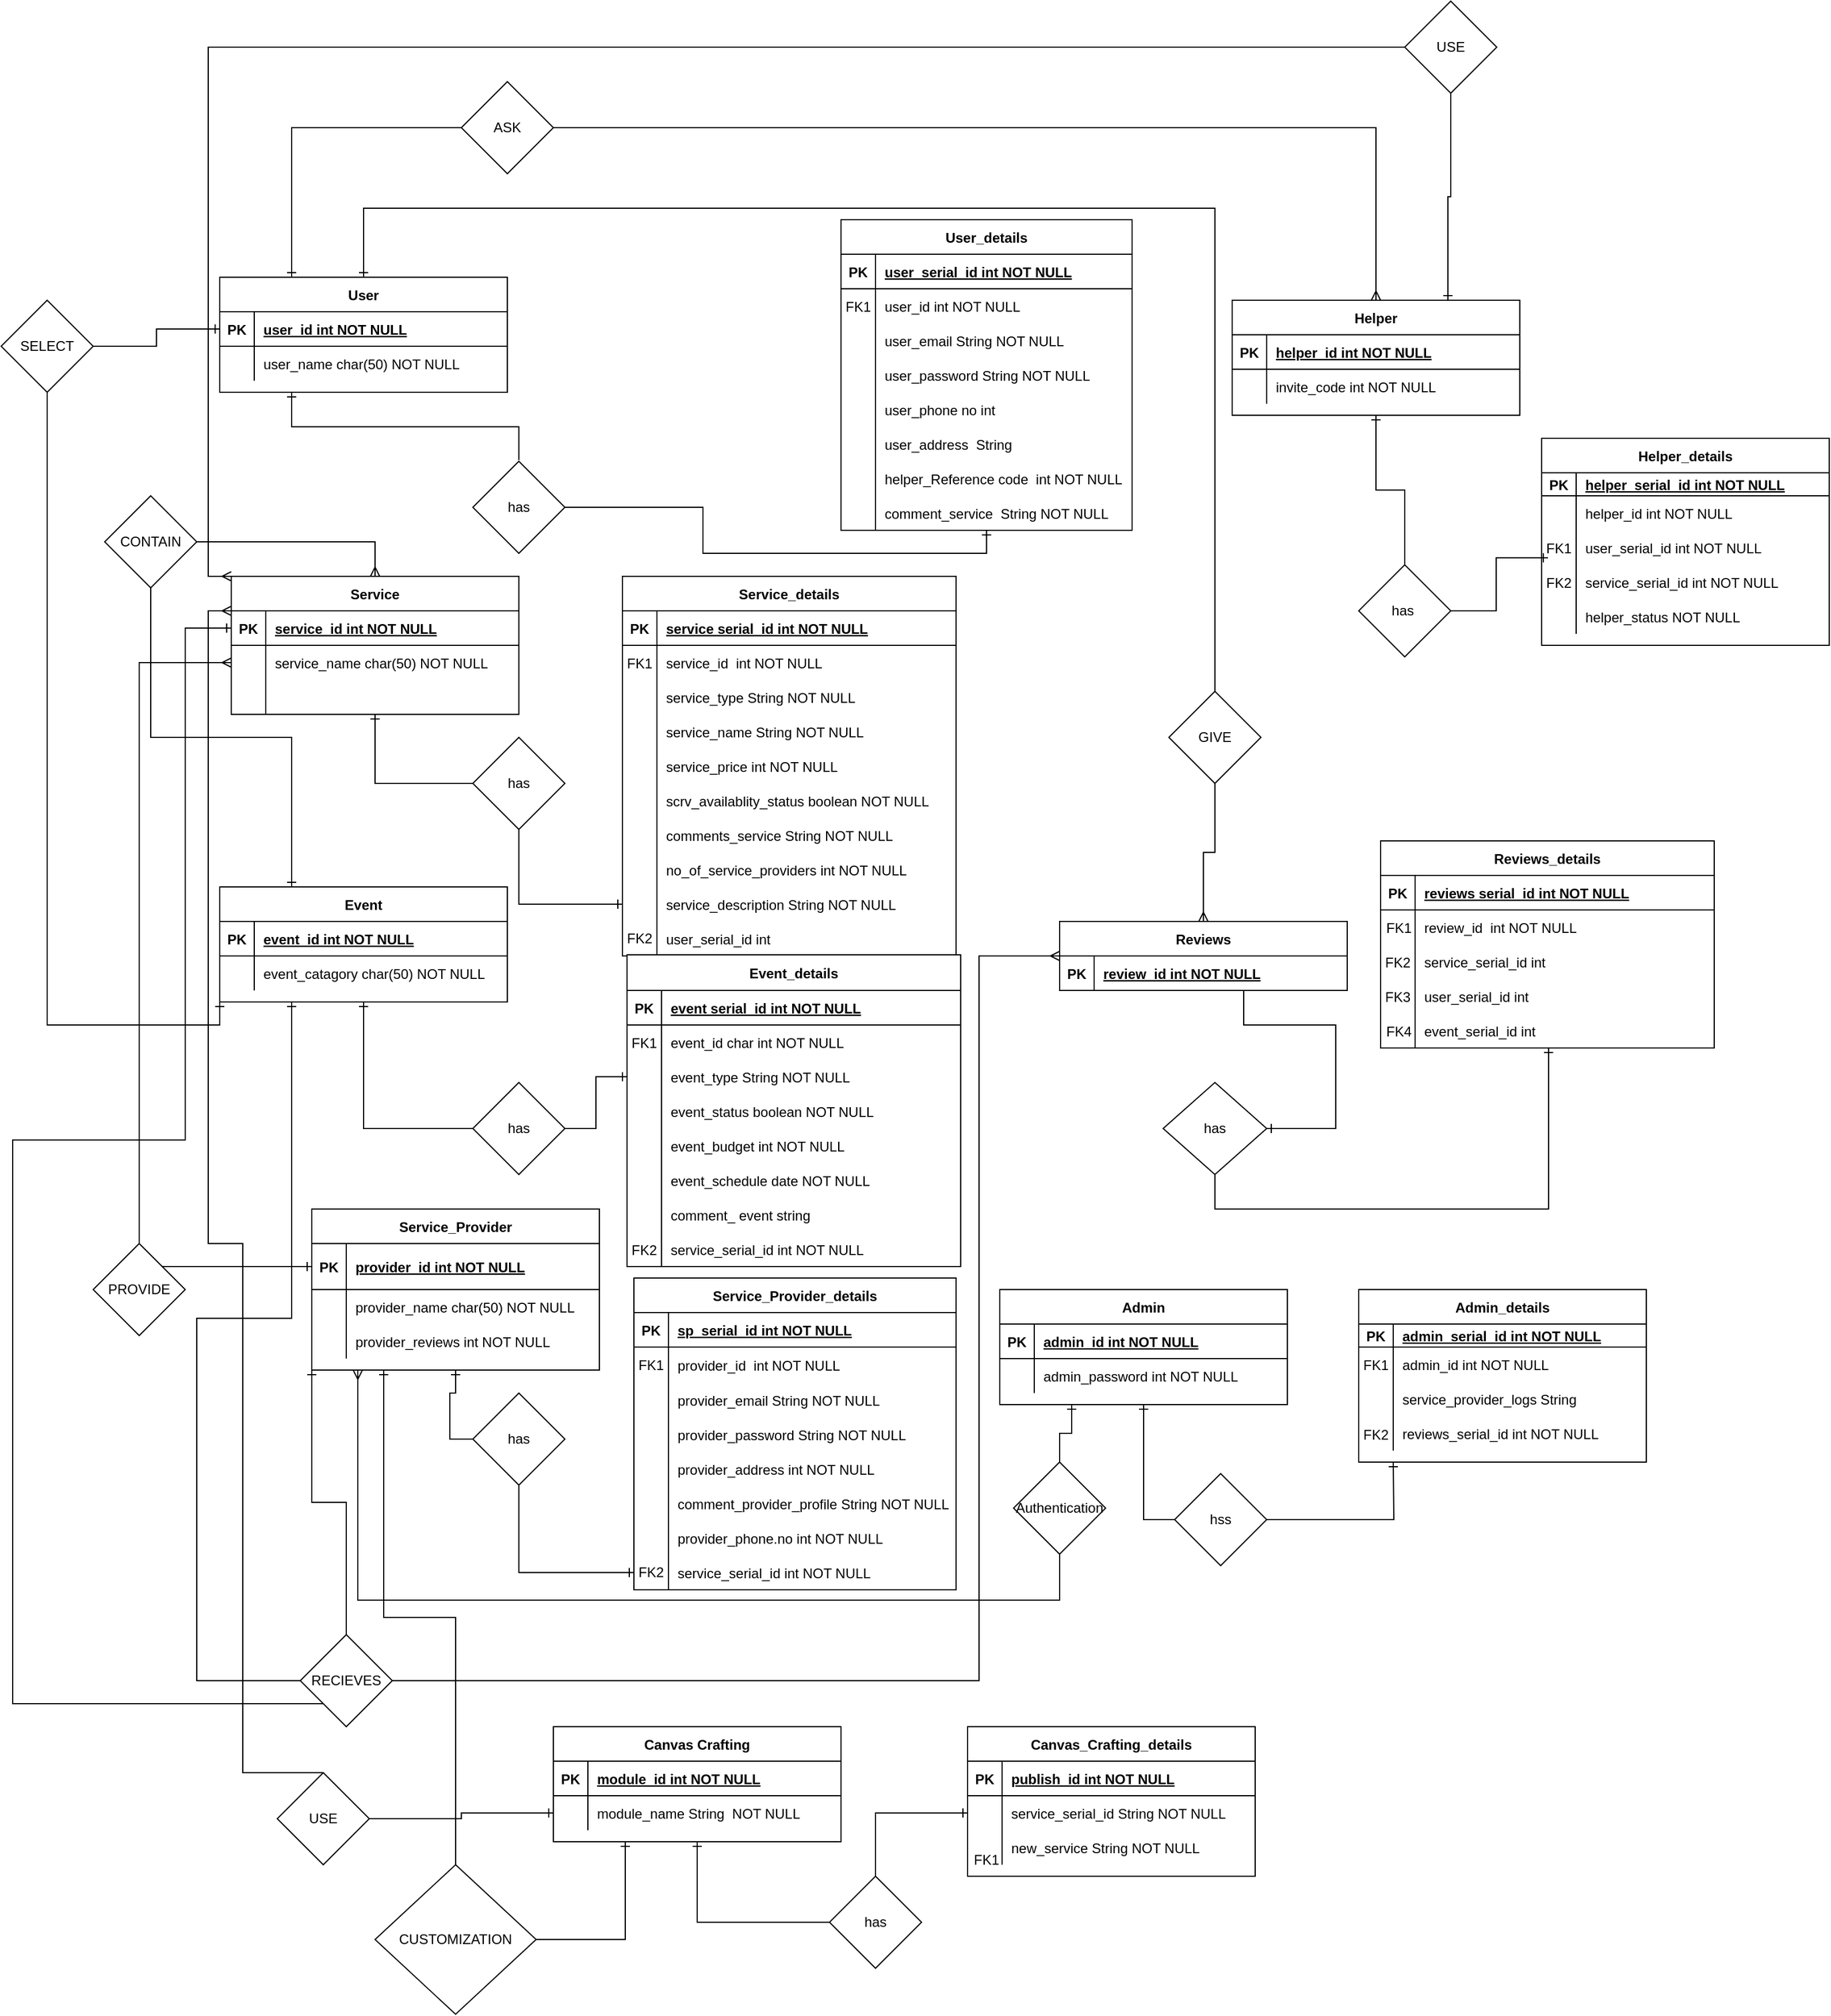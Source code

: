 <mxfile version="24.3.1" type="device">
  <diagram id="R2lEEEUBdFMjLlhIrx00" name="Page-1">
    <mxGraphModel dx="4102" dy="3074" grid="1" gridSize="10" guides="1" tooltips="1" connect="1" arrows="1" fold="1" page="1" pageScale="1" pageWidth="1169" pageHeight="1654" math="0" shadow="0" extFonts="Permanent Marker^https://fonts.googleapis.com/css?family=Permanent+Marker">
      <root>
        <mxCell id="0" />
        <mxCell id="1" parent="0" />
        <mxCell id="C-vyLk0tnHw3VtMMgP7b-2" value="User_details" style="shape=table;startSize=30;container=1;collapsible=1;childLayout=tableLayout;fixedRows=1;rowLines=0;fontStyle=1;align=center;resizeLast=1;" parent="1" vertex="1">
          <mxGeometry x="550" y="30" width="253" height="270" as="geometry" />
        </mxCell>
        <mxCell id="C-vyLk0tnHw3VtMMgP7b-3" value="" style="shape=partialRectangle;collapsible=0;dropTarget=0;pointerEvents=0;fillColor=none;points=[[0,0.5],[1,0.5]];portConstraint=eastwest;top=0;left=0;right=0;bottom=1;" parent="C-vyLk0tnHw3VtMMgP7b-2" vertex="1">
          <mxGeometry y="30" width="253" height="30" as="geometry" />
        </mxCell>
        <mxCell id="C-vyLk0tnHw3VtMMgP7b-4" value="PK" style="shape=partialRectangle;overflow=hidden;connectable=0;fillColor=none;top=0;left=0;bottom=0;right=0;fontStyle=1;" parent="C-vyLk0tnHw3VtMMgP7b-3" vertex="1">
          <mxGeometry width="30" height="30" as="geometry">
            <mxRectangle width="30" height="30" as="alternateBounds" />
          </mxGeometry>
        </mxCell>
        <mxCell id="C-vyLk0tnHw3VtMMgP7b-5" value="user_serial_id int NOT NULL " style="shape=partialRectangle;overflow=hidden;connectable=0;fillColor=none;top=0;left=0;bottom=0;right=0;align=left;spacingLeft=6;fontStyle=5;" parent="C-vyLk0tnHw3VtMMgP7b-3" vertex="1">
          <mxGeometry x="30" width="223" height="30" as="geometry">
            <mxRectangle width="223" height="30" as="alternateBounds" />
          </mxGeometry>
        </mxCell>
        <mxCell id="C-vyLk0tnHw3VtMMgP7b-6" value="" style="shape=partialRectangle;collapsible=0;dropTarget=0;pointerEvents=0;fillColor=none;points=[[0,0.5],[1,0.5]];portConstraint=eastwest;top=0;left=0;right=0;bottom=0;" parent="C-vyLk0tnHw3VtMMgP7b-2" vertex="1">
          <mxGeometry y="60" width="253" height="30" as="geometry" />
        </mxCell>
        <mxCell id="C-vyLk0tnHw3VtMMgP7b-7" value="FK1" style="shape=partialRectangle;overflow=hidden;connectable=0;fillColor=none;top=0;left=0;bottom=0;right=0;" parent="C-vyLk0tnHw3VtMMgP7b-6" vertex="1">
          <mxGeometry width="30" height="30" as="geometry">
            <mxRectangle width="30" height="30" as="alternateBounds" />
          </mxGeometry>
        </mxCell>
        <mxCell id="C-vyLk0tnHw3VtMMgP7b-8" value="user_id int NOT NULL" style="shape=partialRectangle;overflow=hidden;connectable=0;fillColor=none;top=0;left=0;bottom=0;right=0;align=left;spacingLeft=6;" parent="C-vyLk0tnHw3VtMMgP7b-6" vertex="1">
          <mxGeometry x="30" width="223" height="30" as="geometry">
            <mxRectangle width="223" height="30" as="alternateBounds" />
          </mxGeometry>
        </mxCell>
        <mxCell id="C-vyLk0tnHw3VtMMgP7b-9" value="" style="shape=partialRectangle;collapsible=0;dropTarget=0;pointerEvents=0;fillColor=none;points=[[0,0.5],[1,0.5]];portConstraint=eastwest;top=0;left=0;right=0;bottom=0;" parent="C-vyLk0tnHw3VtMMgP7b-2" vertex="1">
          <mxGeometry y="90" width="253" height="30" as="geometry" />
        </mxCell>
        <mxCell id="C-vyLk0tnHw3VtMMgP7b-10" value="" style="shape=partialRectangle;overflow=hidden;connectable=0;fillColor=none;top=0;left=0;bottom=0;right=0;" parent="C-vyLk0tnHw3VtMMgP7b-9" vertex="1">
          <mxGeometry width="30" height="30" as="geometry">
            <mxRectangle width="30" height="30" as="alternateBounds" />
          </mxGeometry>
        </mxCell>
        <mxCell id="C-vyLk0tnHw3VtMMgP7b-11" value="user_email String NOT NULL" style="shape=partialRectangle;overflow=hidden;connectable=0;fillColor=none;top=0;left=0;bottom=0;right=0;align=left;spacingLeft=6;" parent="C-vyLk0tnHw3VtMMgP7b-9" vertex="1">
          <mxGeometry x="30" width="223" height="30" as="geometry">
            <mxRectangle width="223" height="30" as="alternateBounds" />
          </mxGeometry>
        </mxCell>
        <mxCell id="vZSzPJfyg5odkeLyQp8g-2" value="" style="shape=partialRectangle;collapsible=0;dropTarget=0;pointerEvents=0;fillColor=none;points=[[0,0.5],[1,0.5]];portConstraint=eastwest;top=0;left=0;right=0;bottom=0;" vertex="1" parent="C-vyLk0tnHw3VtMMgP7b-2">
          <mxGeometry y="120" width="253" height="30" as="geometry" />
        </mxCell>
        <mxCell id="vZSzPJfyg5odkeLyQp8g-3" value="" style="shape=partialRectangle;overflow=hidden;connectable=0;fillColor=none;top=0;left=0;bottom=0;right=0;" vertex="1" parent="vZSzPJfyg5odkeLyQp8g-2">
          <mxGeometry width="30" height="30" as="geometry">
            <mxRectangle width="30" height="30" as="alternateBounds" />
          </mxGeometry>
        </mxCell>
        <mxCell id="vZSzPJfyg5odkeLyQp8g-4" value="user_password String NOT NULL" style="shape=partialRectangle;overflow=hidden;connectable=0;fillColor=none;top=0;left=0;bottom=0;right=0;align=left;spacingLeft=6;" vertex="1" parent="vZSzPJfyg5odkeLyQp8g-2">
          <mxGeometry x="30" width="223" height="30" as="geometry">
            <mxRectangle width="223" height="30" as="alternateBounds" />
          </mxGeometry>
        </mxCell>
        <mxCell id="vZSzPJfyg5odkeLyQp8g-5" value="" style="shape=partialRectangle;collapsible=0;dropTarget=0;pointerEvents=0;fillColor=none;points=[[0,0.5],[1,0.5]];portConstraint=eastwest;top=0;left=0;right=0;bottom=0;" vertex="1" parent="C-vyLk0tnHw3VtMMgP7b-2">
          <mxGeometry y="150" width="253" height="30" as="geometry" />
        </mxCell>
        <mxCell id="vZSzPJfyg5odkeLyQp8g-6" value="" style="shape=partialRectangle;overflow=hidden;connectable=0;fillColor=none;top=0;left=0;bottom=0;right=0;" vertex="1" parent="vZSzPJfyg5odkeLyQp8g-5">
          <mxGeometry width="30" height="30" as="geometry">
            <mxRectangle width="30" height="30" as="alternateBounds" />
          </mxGeometry>
        </mxCell>
        <mxCell id="vZSzPJfyg5odkeLyQp8g-7" value="user_phone no int " style="shape=partialRectangle;overflow=hidden;connectable=0;fillColor=none;top=0;left=0;bottom=0;right=0;align=left;spacingLeft=6;" vertex="1" parent="vZSzPJfyg5odkeLyQp8g-5">
          <mxGeometry x="30" width="223" height="30" as="geometry">
            <mxRectangle width="223" height="30" as="alternateBounds" />
          </mxGeometry>
        </mxCell>
        <mxCell id="vZSzPJfyg5odkeLyQp8g-8" value="" style="shape=partialRectangle;collapsible=0;dropTarget=0;pointerEvents=0;fillColor=none;points=[[0,0.5],[1,0.5]];portConstraint=eastwest;top=0;left=0;right=0;bottom=0;" vertex="1" parent="C-vyLk0tnHw3VtMMgP7b-2">
          <mxGeometry y="180" width="253" height="30" as="geometry" />
        </mxCell>
        <mxCell id="vZSzPJfyg5odkeLyQp8g-9" value="" style="shape=partialRectangle;overflow=hidden;connectable=0;fillColor=none;top=0;left=0;bottom=0;right=0;" vertex="1" parent="vZSzPJfyg5odkeLyQp8g-8">
          <mxGeometry width="30" height="30" as="geometry">
            <mxRectangle width="30" height="30" as="alternateBounds" />
          </mxGeometry>
        </mxCell>
        <mxCell id="vZSzPJfyg5odkeLyQp8g-10" value="user_address  String " style="shape=partialRectangle;overflow=hidden;connectable=0;fillColor=none;top=0;left=0;bottom=0;right=0;align=left;spacingLeft=6;" vertex="1" parent="vZSzPJfyg5odkeLyQp8g-8">
          <mxGeometry x="30" width="223" height="30" as="geometry">
            <mxRectangle width="223" height="30" as="alternateBounds" />
          </mxGeometry>
        </mxCell>
        <mxCell id="vZSzPJfyg5odkeLyQp8g-11" value="" style="shape=partialRectangle;collapsible=0;dropTarget=0;pointerEvents=0;fillColor=none;points=[[0,0.5],[1,0.5]];portConstraint=eastwest;top=0;left=0;right=0;bottom=0;" vertex="1" parent="C-vyLk0tnHw3VtMMgP7b-2">
          <mxGeometry y="210" width="253" height="30" as="geometry" />
        </mxCell>
        <mxCell id="vZSzPJfyg5odkeLyQp8g-12" value="" style="shape=partialRectangle;overflow=hidden;connectable=0;fillColor=none;top=0;left=0;bottom=0;right=0;" vertex="1" parent="vZSzPJfyg5odkeLyQp8g-11">
          <mxGeometry width="30" height="30" as="geometry">
            <mxRectangle width="30" height="30" as="alternateBounds" />
          </mxGeometry>
        </mxCell>
        <mxCell id="vZSzPJfyg5odkeLyQp8g-13" value="helper_Reference code  int NOT NULL " style="shape=partialRectangle;overflow=hidden;connectable=0;fillColor=none;top=0;left=0;bottom=0;right=0;align=left;spacingLeft=6;" vertex="1" parent="vZSzPJfyg5odkeLyQp8g-11">
          <mxGeometry x="30" width="223" height="30" as="geometry">
            <mxRectangle width="223" height="30" as="alternateBounds" />
          </mxGeometry>
        </mxCell>
        <mxCell id="vZSzPJfyg5odkeLyQp8g-159" value="" style="shape=partialRectangle;collapsible=0;dropTarget=0;pointerEvents=0;fillColor=none;points=[[0,0.5],[1,0.5]];portConstraint=eastwest;top=0;left=0;right=0;bottom=0;" vertex="1" parent="C-vyLk0tnHw3VtMMgP7b-2">
          <mxGeometry y="240" width="253" height="30" as="geometry" />
        </mxCell>
        <mxCell id="vZSzPJfyg5odkeLyQp8g-160" value="" style="shape=partialRectangle;overflow=hidden;connectable=0;fillColor=none;top=0;left=0;bottom=0;right=0;" vertex="1" parent="vZSzPJfyg5odkeLyQp8g-159">
          <mxGeometry width="30" height="30" as="geometry">
            <mxRectangle width="30" height="30" as="alternateBounds" />
          </mxGeometry>
        </mxCell>
        <mxCell id="vZSzPJfyg5odkeLyQp8g-161" value="comment_service  String NOT NULL " style="shape=partialRectangle;overflow=hidden;connectable=0;fillColor=none;top=0;left=0;bottom=0;right=0;align=left;spacingLeft=6;" vertex="1" parent="vZSzPJfyg5odkeLyQp8g-159">
          <mxGeometry x="30" width="223" height="30" as="geometry">
            <mxRectangle width="223" height="30" as="alternateBounds" />
          </mxGeometry>
        </mxCell>
        <mxCell id="vZSzPJfyg5odkeLyQp8g-63" style="edgeStyle=orthogonalEdgeStyle;rounded=0;orthogonalLoop=1;jettySize=auto;html=1;entryX=0;entryY=0.5;entryDx=0;entryDy=0;startArrow=ERone;startFill=0;endArrow=none;endFill=0;" edge="1" parent="1" source="C-vyLk0tnHw3VtMMgP7b-13" target="vZSzPJfyg5odkeLyQp8g-61">
          <mxGeometry relative="1" as="geometry" />
        </mxCell>
        <mxCell id="C-vyLk0tnHw3VtMMgP7b-13" value="Service" style="shape=table;startSize=30;container=1;collapsible=1;childLayout=tableLayout;fixedRows=1;rowLines=0;fontStyle=1;align=center;resizeLast=1;" parent="1" vertex="1">
          <mxGeometry x="20" y="340" width="250" height="120" as="geometry" />
        </mxCell>
        <mxCell id="C-vyLk0tnHw3VtMMgP7b-14" value="" style="shape=partialRectangle;collapsible=0;dropTarget=0;pointerEvents=0;fillColor=none;points=[[0,0.5],[1,0.5]];portConstraint=eastwest;top=0;left=0;right=0;bottom=1;" parent="C-vyLk0tnHw3VtMMgP7b-13" vertex="1">
          <mxGeometry y="30" width="250" height="30" as="geometry" />
        </mxCell>
        <mxCell id="C-vyLk0tnHw3VtMMgP7b-15" value="PK" style="shape=partialRectangle;overflow=hidden;connectable=0;fillColor=none;top=0;left=0;bottom=0;right=0;fontStyle=1;" parent="C-vyLk0tnHw3VtMMgP7b-14" vertex="1">
          <mxGeometry width="30" height="30" as="geometry">
            <mxRectangle width="30" height="30" as="alternateBounds" />
          </mxGeometry>
        </mxCell>
        <mxCell id="C-vyLk0tnHw3VtMMgP7b-16" value="service_id int NOT NULL " style="shape=partialRectangle;overflow=hidden;connectable=0;fillColor=none;top=0;left=0;bottom=0;right=0;align=left;spacingLeft=6;fontStyle=5;" parent="C-vyLk0tnHw3VtMMgP7b-14" vertex="1">
          <mxGeometry x="30" width="220" height="30" as="geometry">
            <mxRectangle width="220" height="30" as="alternateBounds" />
          </mxGeometry>
        </mxCell>
        <mxCell id="C-vyLk0tnHw3VtMMgP7b-17" value="" style="shape=partialRectangle;collapsible=0;dropTarget=0;pointerEvents=0;fillColor=none;points=[[0,0.5],[1,0.5]];portConstraint=eastwest;top=0;left=0;right=0;bottom=0;" parent="C-vyLk0tnHw3VtMMgP7b-13" vertex="1">
          <mxGeometry y="60" width="250" height="30" as="geometry" />
        </mxCell>
        <mxCell id="C-vyLk0tnHw3VtMMgP7b-18" value="" style="shape=partialRectangle;overflow=hidden;connectable=0;fillColor=none;top=0;left=0;bottom=0;right=0;" parent="C-vyLk0tnHw3VtMMgP7b-17" vertex="1">
          <mxGeometry width="30" height="30" as="geometry">
            <mxRectangle width="30" height="30" as="alternateBounds" />
          </mxGeometry>
        </mxCell>
        <mxCell id="C-vyLk0tnHw3VtMMgP7b-19" value="service_name char(50) NOT NULL" style="shape=partialRectangle;overflow=hidden;connectable=0;fillColor=none;top=0;left=0;bottom=0;right=0;align=left;spacingLeft=6;" parent="C-vyLk0tnHw3VtMMgP7b-17" vertex="1">
          <mxGeometry x="30" width="220" height="30" as="geometry">
            <mxRectangle width="220" height="30" as="alternateBounds" />
          </mxGeometry>
        </mxCell>
        <mxCell id="C-vyLk0tnHw3VtMMgP7b-20" value="" style="shape=partialRectangle;collapsible=0;dropTarget=0;pointerEvents=0;fillColor=none;points=[[0,0.5],[1,0.5]];portConstraint=eastwest;top=0;left=0;right=0;bottom=0;" parent="C-vyLk0tnHw3VtMMgP7b-13" vertex="1">
          <mxGeometry y="90" width="250" height="30" as="geometry" />
        </mxCell>
        <mxCell id="C-vyLk0tnHw3VtMMgP7b-21" value="" style="shape=partialRectangle;overflow=hidden;connectable=0;fillColor=none;top=0;left=0;bottom=0;right=0;" parent="C-vyLk0tnHw3VtMMgP7b-20" vertex="1">
          <mxGeometry width="30" height="30" as="geometry">
            <mxRectangle width="30" height="30" as="alternateBounds" />
          </mxGeometry>
        </mxCell>
        <mxCell id="C-vyLk0tnHw3VtMMgP7b-22" value="" style="shape=partialRectangle;overflow=hidden;connectable=0;fillColor=none;top=0;left=0;bottom=0;right=0;align=left;spacingLeft=6;" parent="C-vyLk0tnHw3VtMMgP7b-20" vertex="1">
          <mxGeometry x="30" width="220" height="30" as="geometry">
            <mxRectangle width="220" height="30" as="alternateBounds" />
          </mxGeometry>
        </mxCell>
        <mxCell id="vZSzPJfyg5odkeLyQp8g-21" style="edgeStyle=orthogonalEdgeStyle;rounded=0;orthogonalLoop=1;jettySize=auto;html=1;exitX=0.25;exitY=1;exitDx=0;exitDy=0;targetPerimeterSpacing=1;startArrow=ERone;startFill=0;endArrow=none;endFill=0;" edge="1" parent="1" source="C-vyLk0tnHw3VtMMgP7b-23" target="vZSzPJfyg5odkeLyQp8g-17">
          <mxGeometry relative="1" as="geometry" />
        </mxCell>
        <mxCell id="C-vyLk0tnHw3VtMMgP7b-23" value="User" style="shape=table;startSize=30;container=1;collapsible=1;childLayout=tableLayout;fixedRows=1;rowLines=0;fontStyle=1;align=center;resizeLast=1;" parent="1" vertex="1">
          <mxGeometry x="10" y="80" width="250" height="100" as="geometry" />
        </mxCell>
        <mxCell id="C-vyLk0tnHw3VtMMgP7b-24" value="" style="shape=partialRectangle;collapsible=0;dropTarget=0;pointerEvents=0;fillColor=none;points=[[0,0.5],[1,0.5]];portConstraint=eastwest;top=0;left=0;right=0;bottom=1;" parent="C-vyLk0tnHw3VtMMgP7b-23" vertex="1">
          <mxGeometry y="30" width="250" height="30" as="geometry" />
        </mxCell>
        <mxCell id="C-vyLk0tnHw3VtMMgP7b-25" value="PK" style="shape=partialRectangle;overflow=hidden;connectable=0;fillColor=none;top=0;left=0;bottom=0;right=0;fontStyle=1;" parent="C-vyLk0tnHw3VtMMgP7b-24" vertex="1">
          <mxGeometry width="30" height="30" as="geometry">
            <mxRectangle width="30" height="30" as="alternateBounds" />
          </mxGeometry>
        </mxCell>
        <mxCell id="C-vyLk0tnHw3VtMMgP7b-26" value="user_id int NOT NULL " style="shape=partialRectangle;overflow=hidden;connectable=0;fillColor=none;top=0;left=0;bottom=0;right=0;align=left;spacingLeft=6;fontStyle=5;" parent="C-vyLk0tnHw3VtMMgP7b-24" vertex="1">
          <mxGeometry x="30" width="220" height="30" as="geometry">
            <mxRectangle width="220" height="30" as="alternateBounds" />
          </mxGeometry>
        </mxCell>
        <mxCell id="C-vyLk0tnHw3VtMMgP7b-27" value="" style="shape=partialRectangle;collapsible=0;dropTarget=0;pointerEvents=0;fillColor=none;points=[[0,0.5],[1,0.5]];portConstraint=eastwest;top=0;left=0;right=0;bottom=0;" parent="C-vyLk0tnHw3VtMMgP7b-23" vertex="1">
          <mxGeometry y="60" width="250" height="30" as="geometry" />
        </mxCell>
        <mxCell id="C-vyLk0tnHw3VtMMgP7b-28" value="" style="shape=partialRectangle;overflow=hidden;connectable=0;fillColor=none;top=0;left=0;bottom=0;right=0;" parent="C-vyLk0tnHw3VtMMgP7b-27" vertex="1">
          <mxGeometry width="30" height="30" as="geometry">
            <mxRectangle width="30" height="30" as="alternateBounds" />
          </mxGeometry>
        </mxCell>
        <mxCell id="C-vyLk0tnHw3VtMMgP7b-29" value="user_name char(50) NOT NULL" style="shape=partialRectangle;overflow=hidden;connectable=0;fillColor=none;top=0;left=0;bottom=0;right=0;align=left;spacingLeft=6;" parent="C-vyLk0tnHw3VtMMgP7b-27" vertex="1">
          <mxGeometry x="30" width="220" height="30" as="geometry">
            <mxRectangle width="220" height="30" as="alternateBounds" />
          </mxGeometry>
        </mxCell>
        <mxCell id="vZSzPJfyg5odkeLyQp8g-22" style="edgeStyle=orthogonalEdgeStyle;rounded=0;orthogonalLoop=1;jettySize=auto;html=1;entryX=0.5;entryY=1;entryDx=0;entryDy=0;startArrow=none;startFill=0;endArrow=ERone;endFill=0;" edge="1" parent="1" source="vZSzPJfyg5odkeLyQp8g-17" target="C-vyLk0tnHw3VtMMgP7b-2">
          <mxGeometry relative="1" as="geometry" />
        </mxCell>
        <mxCell id="vZSzPJfyg5odkeLyQp8g-17" value="has" style="rhombus;whiteSpace=wrap;html=1;" vertex="1" parent="1">
          <mxGeometry x="230" y="240" width="80" height="80" as="geometry" />
        </mxCell>
        <mxCell id="vZSzPJfyg5odkeLyQp8g-23" value="Service_details" style="shape=table;startSize=30;container=1;collapsible=1;childLayout=tableLayout;fixedRows=1;rowLines=0;fontStyle=1;align=center;resizeLast=1;" vertex="1" parent="1">
          <mxGeometry x="360" y="340" width="290" height="330" as="geometry" />
        </mxCell>
        <mxCell id="vZSzPJfyg5odkeLyQp8g-24" value="" style="shape=partialRectangle;collapsible=0;dropTarget=0;pointerEvents=0;fillColor=none;points=[[0,0.5],[1,0.5]];portConstraint=eastwest;top=0;left=0;right=0;bottom=1;" vertex="1" parent="vZSzPJfyg5odkeLyQp8g-23">
          <mxGeometry y="30" width="290" height="30" as="geometry" />
        </mxCell>
        <mxCell id="vZSzPJfyg5odkeLyQp8g-25" value="PK" style="shape=partialRectangle;overflow=hidden;connectable=0;fillColor=none;top=0;left=0;bottom=0;right=0;fontStyle=1;" vertex="1" parent="vZSzPJfyg5odkeLyQp8g-24">
          <mxGeometry width="30" height="30" as="geometry">
            <mxRectangle width="30" height="30" as="alternateBounds" />
          </mxGeometry>
        </mxCell>
        <mxCell id="vZSzPJfyg5odkeLyQp8g-26" value="service serial_id int NOT NULL " style="shape=partialRectangle;overflow=hidden;connectable=0;fillColor=none;top=0;left=0;bottom=0;right=0;align=left;spacingLeft=6;fontStyle=5;" vertex="1" parent="vZSzPJfyg5odkeLyQp8g-24">
          <mxGeometry x="30" width="260" height="30" as="geometry">
            <mxRectangle width="260" height="30" as="alternateBounds" />
          </mxGeometry>
        </mxCell>
        <mxCell id="vZSzPJfyg5odkeLyQp8g-27" value="" style="shape=partialRectangle;collapsible=0;dropTarget=0;pointerEvents=0;fillColor=none;points=[[0,0.5],[1,0.5]];portConstraint=eastwest;top=0;left=0;right=0;bottom=0;" vertex="1" parent="vZSzPJfyg5odkeLyQp8g-23">
          <mxGeometry y="60" width="290" height="30" as="geometry" />
        </mxCell>
        <mxCell id="vZSzPJfyg5odkeLyQp8g-28" value="" style="shape=partialRectangle;overflow=hidden;connectable=0;fillColor=none;top=0;left=0;bottom=0;right=0;" vertex="1" parent="vZSzPJfyg5odkeLyQp8g-27">
          <mxGeometry width="30" height="30" as="geometry">
            <mxRectangle width="30" height="30" as="alternateBounds" />
          </mxGeometry>
        </mxCell>
        <mxCell id="vZSzPJfyg5odkeLyQp8g-29" value="service_id  int NOT NULL" style="shape=partialRectangle;overflow=hidden;connectable=0;fillColor=none;top=0;left=0;bottom=0;right=0;align=left;spacingLeft=6;" vertex="1" parent="vZSzPJfyg5odkeLyQp8g-27">
          <mxGeometry x="30" width="260" height="30" as="geometry">
            <mxRectangle width="260" height="30" as="alternateBounds" />
          </mxGeometry>
        </mxCell>
        <mxCell id="vZSzPJfyg5odkeLyQp8g-30" value="" style="shape=partialRectangle;collapsible=0;dropTarget=0;pointerEvents=0;fillColor=none;points=[[0,0.5],[1,0.5]];portConstraint=eastwest;top=0;left=0;right=0;bottom=0;" vertex="1" parent="vZSzPJfyg5odkeLyQp8g-23">
          <mxGeometry y="90" width="290" height="30" as="geometry" />
        </mxCell>
        <mxCell id="vZSzPJfyg5odkeLyQp8g-31" value="" style="shape=partialRectangle;overflow=hidden;connectable=0;fillColor=none;top=0;left=0;bottom=0;right=0;" vertex="1" parent="vZSzPJfyg5odkeLyQp8g-30">
          <mxGeometry width="30" height="30" as="geometry">
            <mxRectangle width="30" height="30" as="alternateBounds" />
          </mxGeometry>
        </mxCell>
        <mxCell id="vZSzPJfyg5odkeLyQp8g-32" value="service_type String NOT NULL" style="shape=partialRectangle;overflow=hidden;connectable=0;fillColor=none;top=0;left=0;bottom=0;right=0;align=left;spacingLeft=6;" vertex="1" parent="vZSzPJfyg5odkeLyQp8g-30">
          <mxGeometry x="30" width="260" height="30" as="geometry">
            <mxRectangle width="260" height="30" as="alternateBounds" />
          </mxGeometry>
        </mxCell>
        <mxCell id="vZSzPJfyg5odkeLyQp8g-46" value="" style="shape=partialRectangle;collapsible=0;dropTarget=0;pointerEvents=0;fillColor=none;points=[[0,0.5],[1,0.5]];portConstraint=eastwest;top=0;left=0;right=0;bottom=0;" vertex="1" parent="vZSzPJfyg5odkeLyQp8g-23">
          <mxGeometry y="120" width="290" height="30" as="geometry" />
        </mxCell>
        <mxCell id="vZSzPJfyg5odkeLyQp8g-47" value="" style="shape=partialRectangle;overflow=hidden;connectable=0;fillColor=none;top=0;left=0;bottom=0;right=0;" vertex="1" parent="vZSzPJfyg5odkeLyQp8g-46">
          <mxGeometry width="30" height="30" as="geometry">
            <mxRectangle width="30" height="30" as="alternateBounds" />
          </mxGeometry>
        </mxCell>
        <mxCell id="vZSzPJfyg5odkeLyQp8g-48" value="service_name String NOT NULL" style="shape=partialRectangle;overflow=hidden;connectable=0;fillColor=none;top=0;left=0;bottom=0;right=0;align=left;spacingLeft=6;" vertex="1" parent="vZSzPJfyg5odkeLyQp8g-46">
          <mxGeometry x="30" width="260" height="30" as="geometry">
            <mxRectangle width="260" height="30" as="alternateBounds" />
          </mxGeometry>
        </mxCell>
        <mxCell id="vZSzPJfyg5odkeLyQp8g-49" value="" style="shape=partialRectangle;collapsible=0;dropTarget=0;pointerEvents=0;fillColor=none;points=[[0,0.5],[1,0.5]];portConstraint=eastwest;top=0;left=0;right=0;bottom=0;" vertex="1" parent="vZSzPJfyg5odkeLyQp8g-23">
          <mxGeometry y="150" width="290" height="30" as="geometry" />
        </mxCell>
        <mxCell id="vZSzPJfyg5odkeLyQp8g-50" value="" style="shape=partialRectangle;overflow=hidden;connectable=0;fillColor=none;top=0;left=0;bottom=0;right=0;" vertex="1" parent="vZSzPJfyg5odkeLyQp8g-49">
          <mxGeometry width="30" height="30" as="geometry">
            <mxRectangle width="30" height="30" as="alternateBounds" />
          </mxGeometry>
        </mxCell>
        <mxCell id="vZSzPJfyg5odkeLyQp8g-51" value="service_price int NOT NULL" style="shape=partialRectangle;overflow=hidden;connectable=0;fillColor=none;top=0;left=0;bottom=0;right=0;align=left;spacingLeft=6;" vertex="1" parent="vZSzPJfyg5odkeLyQp8g-49">
          <mxGeometry x="30" width="260" height="30" as="geometry">
            <mxRectangle width="260" height="30" as="alternateBounds" />
          </mxGeometry>
        </mxCell>
        <mxCell id="vZSzPJfyg5odkeLyQp8g-55" value="" style="shape=partialRectangle;collapsible=0;dropTarget=0;pointerEvents=0;fillColor=none;points=[[0,0.5],[1,0.5]];portConstraint=eastwest;top=0;left=0;right=0;bottom=0;" vertex="1" parent="vZSzPJfyg5odkeLyQp8g-23">
          <mxGeometry y="180" width="290" height="30" as="geometry" />
        </mxCell>
        <mxCell id="vZSzPJfyg5odkeLyQp8g-56" value="" style="shape=partialRectangle;overflow=hidden;connectable=0;fillColor=none;top=0;left=0;bottom=0;right=0;" vertex="1" parent="vZSzPJfyg5odkeLyQp8g-55">
          <mxGeometry width="30" height="30" as="geometry">
            <mxRectangle width="30" height="30" as="alternateBounds" />
          </mxGeometry>
        </mxCell>
        <mxCell id="vZSzPJfyg5odkeLyQp8g-57" value="scrv_availablity_status boolean NOT NULL" style="shape=partialRectangle;overflow=hidden;connectable=0;fillColor=none;top=0;left=0;bottom=0;right=0;align=left;spacingLeft=6;" vertex="1" parent="vZSzPJfyg5odkeLyQp8g-55">
          <mxGeometry x="30" width="260" height="30" as="geometry">
            <mxRectangle width="260" height="30" as="alternateBounds" />
          </mxGeometry>
        </mxCell>
        <mxCell id="vZSzPJfyg5odkeLyQp8g-203" value="" style="shape=partialRectangle;collapsible=0;dropTarget=0;pointerEvents=0;fillColor=none;points=[[0,0.5],[1,0.5]];portConstraint=eastwest;top=0;left=0;right=0;bottom=0;" vertex="1" parent="vZSzPJfyg5odkeLyQp8g-23">
          <mxGeometry y="210" width="290" height="30" as="geometry" />
        </mxCell>
        <mxCell id="vZSzPJfyg5odkeLyQp8g-204" value="" style="shape=partialRectangle;overflow=hidden;connectable=0;fillColor=none;top=0;left=0;bottom=0;right=0;" vertex="1" parent="vZSzPJfyg5odkeLyQp8g-203">
          <mxGeometry width="30" height="30" as="geometry">
            <mxRectangle width="30" height="30" as="alternateBounds" />
          </mxGeometry>
        </mxCell>
        <mxCell id="vZSzPJfyg5odkeLyQp8g-205" value="comments_service String NOT NULL" style="shape=partialRectangle;overflow=hidden;connectable=0;fillColor=none;top=0;left=0;bottom=0;right=0;align=left;spacingLeft=6;" vertex="1" parent="vZSzPJfyg5odkeLyQp8g-203">
          <mxGeometry x="30" width="260" height="30" as="geometry">
            <mxRectangle width="260" height="30" as="alternateBounds" />
          </mxGeometry>
        </mxCell>
        <mxCell id="vZSzPJfyg5odkeLyQp8g-52" value="" style="shape=partialRectangle;collapsible=0;dropTarget=0;pointerEvents=0;fillColor=none;points=[[0,0.5],[1,0.5]];portConstraint=eastwest;top=0;left=0;right=0;bottom=0;" vertex="1" parent="vZSzPJfyg5odkeLyQp8g-23">
          <mxGeometry y="240" width="290" height="30" as="geometry" />
        </mxCell>
        <mxCell id="vZSzPJfyg5odkeLyQp8g-53" value="" style="shape=partialRectangle;overflow=hidden;connectable=0;fillColor=none;top=0;left=0;bottom=0;right=0;" vertex="1" parent="vZSzPJfyg5odkeLyQp8g-52">
          <mxGeometry width="30" height="30" as="geometry">
            <mxRectangle width="30" height="30" as="alternateBounds" />
          </mxGeometry>
        </mxCell>
        <mxCell id="vZSzPJfyg5odkeLyQp8g-54" value="no_of_service_providers int NOT NULL" style="shape=partialRectangle;overflow=hidden;connectable=0;fillColor=none;top=0;left=0;bottom=0;right=0;align=left;spacingLeft=6;" vertex="1" parent="vZSzPJfyg5odkeLyQp8g-52">
          <mxGeometry x="30" width="260" height="30" as="geometry">
            <mxRectangle width="260" height="30" as="alternateBounds" />
          </mxGeometry>
        </mxCell>
        <mxCell id="vZSzPJfyg5odkeLyQp8g-58" value="" style="shape=partialRectangle;collapsible=0;dropTarget=0;pointerEvents=0;fillColor=none;points=[[0,0.5],[1,0.5]];portConstraint=eastwest;top=0;left=0;right=0;bottom=0;" vertex="1" parent="vZSzPJfyg5odkeLyQp8g-23">
          <mxGeometry y="270" width="290" height="30" as="geometry" />
        </mxCell>
        <mxCell id="vZSzPJfyg5odkeLyQp8g-59" value="" style="shape=partialRectangle;overflow=hidden;connectable=0;fillColor=none;top=0;left=0;bottom=0;right=0;" vertex="1" parent="vZSzPJfyg5odkeLyQp8g-58">
          <mxGeometry width="30" height="30" as="geometry">
            <mxRectangle width="30" height="30" as="alternateBounds" />
          </mxGeometry>
        </mxCell>
        <mxCell id="vZSzPJfyg5odkeLyQp8g-60" value="service_description String NOT NULL" style="shape=partialRectangle;overflow=hidden;connectable=0;fillColor=none;top=0;left=0;bottom=0;right=0;align=left;spacingLeft=6;" vertex="1" parent="vZSzPJfyg5odkeLyQp8g-58">
          <mxGeometry x="30" width="260" height="30" as="geometry">
            <mxRectangle width="260" height="30" as="alternateBounds" />
          </mxGeometry>
        </mxCell>
        <mxCell id="vZSzPJfyg5odkeLyQp8g-165" value="" style="shape=partialRectangle;collapsible=0;dropTarget=0;pointerEvents=0;fillColor=none;points=[[0,0.5],[1,0.5]];portConstraint=eastwest;top=0;left=0;right=0;bottom=0;" vertex="1" parent="vZSzPJfyg5odkeLyQp8g-23">
          <mxGeometry y="300" width="290" height="30" as="geometry" />
        </mxCell>
        <mxCell id="vZSzPJfyg5odkeLyQp8g-166" value="" style="shape=partialRectangle;overflow=hidden;connectable=0;fillColor=none;top=0;left=0;bottom=0;right=0;" vertex="1" parent="vZSzPJfyg5odkeLyQp8g-165">
          <mxGeometry width="30" height="30" as="geometry">
            <mxRectangle width="30" height="30" as="alternateBounds" />
          </mxGeometry>
        </mxCell>
        <mxCell id="vZSzPJfyg5odkeLyQp8g-167" value="user_serial_id int " style="shape=partialRectangle;overflow=hidden;connectable=0;fillColor=none;top=0;left=0;bottom=0;right=0;align=left;spacingLeft=6;" vertex="1" parent="vZSzPJfyg5odkeLyQp8g-165">
          <mxGeometry x="30" width="260" height="30" as="geometry">
            <mxRectangle width="260" height="30" as="alternateBounds" />
          </mxGeometry>
        </mxCell>
        <mxCell id="vZSzPJfyg5odkeLyQp8g-33" value="FK1" style="shape=partialRectangle;overflow=hidden;connectable=0;fillColor=none;top=0;left=0;bottom=0;right=0;" vertex="1" parent="1">
          <mxGeometry x="360" y="400" width="30" height="30" as="geometry">
            <mxRectangle width="30" height="30" as="alternateBounds" />
          </mxGeometry>
        </mxCell>
        <mxCell id="vZSzPJfyg5odkeLyQp8g-64" style="edgeStyle=orthogonalEdgeStyle;rounded=0;orthogonalLoop=1;jettySize=auto;html=1;endArrow=ERone;endFill=0;startArrow=none;startFill=0;" edge="1" parent="1" source="vZSzPJfyg5odkeLyQp8g-61" target="vZSzPJfyg5odkeLyQp8g-58">
          <mxGeometry relative="1" as="geometry" />
        </mxCell>
        <mxCell id="vZSzPJfyg5odkeLyQp8g-61" value="has" style="rhombus;whiteSpace=wrap;html=1;" vertex="1" parent="1">
          <mxGeometry x="230" y="480" width="80" height="80" as="geometry" />
        </mxCell>
        <mxCell id="vZSzPJfyg5odkeLyQp8g-100" style="edgeStyle=orthogonalEdgeStyle;rounded=0;orthogonalLoop=1;jettySize=auto;html=1;entryX=0;entryY=0.5;entryDx=0;entryDy=0;startArrow=ERone;startFill=0;endArrow=none;endFill=0;" edge="1" parent="1" source="vZSzPJfyg5odkeLyQp8g-65" target="vZSzPJfyg5odkeLyQp8g-99">
          <mxGeometry relative="1" as="geometry" />
        </mxCell>
        <mxCell id="vZSzPJfyg5odkeLyQp8g-318" style="edgeStyle=orthogonalEdgeStyle;rounded=0;orthogonalLoop=1;jettySize=auto;html=1;exitX=0.25;exitY=1;exitDx=0;exitDy=0;entryX=0;entryY=0.5;entryDx=0;entryDy=0;endArrow=none;endFill=0;startArrow=ERone;startFill=0;" edge="1" parent="1" source="vZSzPJfyg5odkeLyQp8g-65" target="vZSzPJfyg5odkeLyQp8g-316">
          <mxGeometry relative="1" as="geometry" />
        </mxCell>
        <mxCell id="vZSzPJfyg5odkeLyQp8g-65" value="Event" style="shape=table;startSize=30;container=1;collapsible=1;childLayout=tableLayout;fixedRows=1;rowLines=0;fontStyle=1;align=center;resizeLast=1;" vertex="1" parent="1">
          <mxGeometry x="10" y="610" width="250" height="100" as="geometry" />
        </mxCell>
        <mxCell id="vZSzPJfyg5odkeLyQp8g-66" value="" style="shape=partialRectangle;collapsible=0;dropTarget=0;pointerEvents=0;fillColor=none;points=[[0,0.5],[1,0.5]];portConstraint=eastwest;top=0;left=0;right=0;bottom=1;" vertex="1" parent="vZSzPJfyg5odkeLyQp8g-65">
          <mxGeometry y="30" width="250" height="30" as="geometry" />
        </mxCell>
        <mxCell id="vZSzPJfyg5odkeLyQp8g-67" value="PK" style="shape=partialRectangle;overflow=hidden;connectable=0;fillColor=none;top=0;left=0;bottom=0;right=0;fontStyle=1;" vertex="1" parent="vZSzPJfyg5odkeLyQp8g-66">
          <mxGeometry width="30" height="30" as="geometry">
            <mxRectangle width="30" height="30" as="alternateBounds" />
          </mxGeometry>
        </mxCell>
        <mxCell id="vZSzPJfyg5odkeLyQp8g-68" value="event_id int NOT NULL " style="shape=partialRectangle;overflow=hidden;connectable=0;fillColor=none;top=0;left=0;bottom=0;right=0;align=left;spacingLeft=6;fontStyle=5;" vertex="1" parent="vZSzPJfyg5odkeLyQp8g-66">
          <mxGeometry x="30" width="220" height="30" as="geometry">
            <mxRectangle width="220" height="30" as="alternateBounds" />
          </mxGeometry>
        </mxCell>
        <mxCell id="vZSzPJfyg5odkeLyQp8g-69" value="" style="shape=partialRectangle;collapsible=0;dropTarget=0;pointerEvents=0;fillColor=none;points=[[0,0.5],[1,0.5]];portConstraint=eastwest;top=0;left=0;right=0;bottom=0;" vertex="1" parent="vZSzPJfyg5odkeLyQp8g-65">
          <mxGeometry y="60" width="250" height="30" as="geometry" />
        </mxCell>
        <mxCell id="vZSzPJfyg5odkeLyQp8g-70" value="" style="shape=partialRectangle;overflow=hidden;connectable=0;fillColor=none;top=0;left=0;bottom=0;right=0;" vertex="1" parent="vZSzPJfyg5odkeLyQp8g-69">
          <mxGeometry width="30" height="30" as="geometry">
            <mxRectangle width="30" height="30" as="alternateBounds" />
          </mxGeometry>
        </mxCell>
        <mxCell id="vZSzPJfyg5odkeLyQp8g-71" value="event_catagory char(50) NOT NULL" style="shape=partialRectangle;overflow=hidden;connectable=0;fillColor=none;top=0;left=0;bottom=0;right=0;align=left;spacingLeft=6;" vertex="1" parent="vZSzPJfyg5odkeLyQp8g-69">
          <mxGeometry x="30" width="220" height="30" as="geometry">
            <mxRectangle width="220" height="30" as="alternateBounds" />
          </mxGeometry>
        </mxCell>
        <mxCell id="vZSzPJfyg5odkeLyQp8g-72" value="Event_details" style="shape=table;startSize=31;container=1;collapsible=1;childLayout=tableLayout;fixedRows=1;rowLines=0;fontStyle=1;align=center;resizeLast=1;" vertex="1" parent="1">
          <mxGeometry x="364" y="669" width="290" height="271" as="geometry" />
        </mxCell>
        <mxCell id="vZSzPJfyg5odkeLyQp8g-73" value="" style="shape=partialRectangle;collapsible=0;dropTarget=0;pointerEvents=0;fillColor=none;points=[[0,0.5],[1,0.5]];portConstraint=eastwest;top=0;left=0;right=0;bottom=1;" vertex="1" parent="vZSzPJfyg5odkeLyQp8g-72">
          <mxGeometry y="31" width="290" height="30" as="geometry" />
        </mxCell>
        <mxCell id="vZSzPJfyg5odkeLyQp8g-74" value="PK" style="shape=partialRectangle;overflow=hidden;connectable=0;fillColor=none;top=0;left=0;bottom=0;right=0;fontStyle=1;" vertex="1" parent="vZSzPJfyg5odkeLyQp8g-73">
          <mxGeometry width="30" height="30" as="geometry">
            <mxRectangle width="30" height="30" as="alternateBounds" />
          </mxGeometry>
        </mxCell>
        <mxCell id="vZSzPJfyg5odkeLyQp8g-75" value="event serial_id int NOT NULL " style="shape=partialRectangle;overflow=hidden;connectable=0;fillColor=none;top=0;left=0;bottom=0;right=0;align=left;spacingLeft=6;fontStyle=5;" vertex="1" parent="vZSzPJfyg5odkeLyQp8g-73">
          <mxGeometry x="30" width="260" height="30" as="geometry">
            <mxRectangle width="260" height="30" as="alternateBounds" />
          </mxGeometry>
        </mxCell>
        <mxCell id="vZSzPJfyg5odkeLyQp8g-76" value="" style="shape=partialRectangle;collapsible=0;dropTarget=0;pointerEvents=0;fillColor=none;points=[[0,0.5],[1,0.5]];portConstraint=eastwest;top=0;left=0;right=0;bottom=0;" vertex="1" parent="vZSzPJfyg5odkeLyQp8g-72">
          <mxGeometry y="61" width="290" height="30" as="geometry" />
        </mxCell>
        <mxCell id="vZSzPJfyg5odkeLyQp8g-77" value="" style="shape=partialRectangle;overflow=hidden;connectable=0;fillColor=none;top=0;left=0;bottom=0;right=0;" vertex="1" parent="vZSzPJfyg5odkeLyQp8g-76">
          <mxGeometry width="30" height="30" as="geometry">
            <mxRectangle width="30" height="30" as="alternateBounds" />
          </mxGeometry>
        </mxCell>
        <mxCell id="vZSzPJfyg5odkeLyQp8g-78" value="event_id char int NOT NULL" style="shape=partialRectangle;overflow=hidden;connectable=0;fillColor=none;top=0;left=0;bottom=0;right=0;align=left;spacingLeft=6;" vertex="1" parent="vZSzPJfyg5odkeLyQp8g-76">
          <mxGeometry x="30" width="260" height="30" as="geometry">
            <mxRectangle width="260" height="30" as="alternateBounds" />
          </mxGeometry>
        </mxCell>
        <mxCell id="vZSzPJfyg5odkeLyQp8g-79" value="" style="shape=partialRectangle;collapsible=0;dropTarget=0;pointerEvents=0;fillColor=none;points=[[0,0.5],[1,0.5]];portConstraint=eastwest;top=0;left=0;right=0;bottom=0;" vertex="1" parent="vZSzPJfyg5odkeLyQp8g-72">
          <mxGeometry y="91" width="290" height="30" as="geometry" />
        </mxCell>
        <mxCell id="vZSzPJfyg5odkeLyQp8g-80" value="" style="shape=partialRectangle;overflow=hidden;connectable=0;fillColor=none;top=0;left=0;bottom=0;right=0;" vertex="1" parent="vZSzPJfyg5odkeLyQp8g-79">
          <mxGeometry width="30" height="30" as="geometry">
            <mxRectangle width="30" height="30" as="alternateBounds" />
          </mxGeometry>
        </mxCell>
        <mxCell id="vZSzPJfyg5odkeLyQp8g-81" value="event_type String NOT NULL" style="shape=partialRectangle;overflow=hidden;connectable=0;fillColor=none;top=0;left=0;bottom=0;right=0;align=left;spacingLeft=6;" vertex="1" parent="vZSzPJfyg5odkeLyQp8g-79">
          <mxGeometry x="30" width="260" height="30" as="geometry">
            <mxRectangle width="260" height="30" as="alternateBounds" />
          </mxGeometry>
        </mxCell>
        <mxCell id="vZSzPJfyg5odkeLyQp8g-82" value="" style="shape=partialRectangle;collapsible=0;dropTarget=0;pointerEvents=0;fillColor=none;points=[[0,0.5],[1,0.5]];portConstraint=eastwest;top=0;left=0;right=0;bottom=0;" vertex="1" parent="vZSzPJfyg5odkeLyQp8g-72">
          <mxGeometry y="121" width="290" height="30" as="geometry" />
        </mxCell>
        <mxCell id="vZSzPJfyg5odkeLyQp8g-83" value="" style="shape=partialRectangle;overflow=hidden;connectable=0;fillColor=none;top=0;left=0;bottom=0;right=0;" vertex="1" parent="vZSzPJfyg5odkeLyQp8g-82">
          <mxGeometry width="30" height="30" as="geometry">
            <mxRectangle width="30" height="30" as="alternateBounds" />
          </mxGeometry>
        </mxCell>
        <mxCell id="vZSzPJfyg5odkeLyQp8g-84" value="event_status boolean NOT NULL" style="shape=partialRectangle;overflow=hidden;connectable=0;fillColor=none;top=0;left=0;bottom=0;right=0;align=left;spacingLeft=6;" vertex="1" parent="vZSzPJfyg5odkeLyQp8g-82">
          <mxGeometry x="30" width="260" height="30" as="geometry">
            <mxRectangle width="260" height="30" as="alternateBounds" />
          </mxGeometry>
        </mxCell>
        <mxCell id="vZSzPJfyg5odkeLyQp8g-85" value="" style="shape=partialRectangle;collapsible=0;dropTarget=0;pointerEvents=0;fillColor=none;points=[[0,0.5],[1,0.5]];portConstraint=eastwest;top=0;left=0;right=0;bottom=0;" vertex="1" parent="vZSzPJfyg5odkeLyQp8g-72">
          <mxGeometry y="151" width="290" height="30" as="geometry" />
        </mxCell>
        <mxCell id="vZSzPJfyg5odkeLyQp8g-86" value="" style="shape=partialRectangle;overflow=hidden;connectable=0;fillColor=none;top=0;left=0;bottom=0;right=0;" vertex="1" parent="vZSzPJfyg5odkeLyQp8g-85">
          <mxGeometry width="30" height="30" as="geometry">
            <mxRectangle width="30" height="30" as="alternateBounds" />
          </mxGeometry>
        </mxCell>
        <mxCell id="vZSzPJfyg5odkeLyQp8g-87" value="event_budget int NOT NULL" style="shape=partialRectangle;overflow=hidden;connectable=0;fillColor=none;top=0;left=0;bottom=0;right=0;align=left;spacingLeft=6;" vertex="1" parent="vZSzPJfyg5odkeLyQp8g-85">
          <mxGeometry x="30" width="260" height="30" as="geometry">
            <mxRectangle width="260" height="30" as="alternateBounds" />
          </mxGeometry>
        </mxCell>
        <mxCell id="vZSzPJfyg5odkeLyQp8g-88" value="" style="shape=partialRectangle;collapsible=0;dropTarget=0;pointerEvents=0;fillColor=none;points=[[0,0.5],[1,0.5]];portConstraint=eastwest;top=0;left=0;right=0;bottom=0;" vertex="1" parent="vZSzPJfyg5odkeLyQp8g-72">
          <mxGeometry y="181" width="290" height="30" as="geometry" />
        </mxCell>
        <mxCell id="vZSzPJfyg5odkeLyQp8g-89" value="" style="shape=partialRectangle;overflow=hidden;connectable=0;fillColor=none;top=0;left=0;bottom=0;right=0;" vertex="1" parent="vZSzPJfyg5odkeLyQp8g-88">
          <mxGeometry width="30" height="30" as="geometry">
            <mxRectangle width="30" height="30" as="alternateBounds" />
          </mxGeometry>
        </mxCell>
        <mxCell id="vZSzPJfyg5odkeLyQp8g-90" value="event_schedule date NOT NULL" style="shape=partialRectangle;overflow=hidden;connectable=0;fillColor=none;top=0;left=0;bottom=0;right=0;align=left;spacingLeft=6;" vertex="1" parent="vZSzPJfyg5odkeLyQp8g-88">
          <mxGeometry x="30" width="260" height="30" as="geometry">
            <mxRectangle width="260" height="30" as="alternateBounds" />
          </mxGeometry>
        </mxCell>
        <mxCell id="vZSzPJfyg5odkeLyQp8g-206" value="" style="shape=partialRectangle;collapsible=0;dropTarget=0;pointerEvents=0;fillColor=none;points=[[0,0.5],[1,0.5]];portConstraint=eastwest;top=0;left=0;right=0;bottom=0;" vertex="1" parent="vZSzPJfyg5odkeLyQp8g-72">
          <mxGeometry y="211" width="290" height="30" as="geometry" />
        </mxCell>
        <mxCell id="vZSzPJfyg5odkeLyQp8g-207" value="" style="shape=partialRectangle;overflow=hidden;connectable=0;fillColor=none;top=0;left=0;bottom=0;right=0;" vertex="1" parent="vZSzPJfyg5odkeLyQp8g-206">
          <mxGeometry width="30" height="30" as="geometry">
            <mxRectangle width="30" height="30" as="alternateBounds" />
          </mxGeometry>
        </mxCell>
        <mxCell id="vZSzPJfyg5odkeLyQp8g-208" value="comment_ event string " style="shape=partialRectangle;overflow=hidden;connectable=0;fillColor=none;top=0;left=0;bottom=0;right=0;align=left;spacingLeft=6;" vertex="1" parent="vZSzPJfyg5odkeLyQp8g-206">
          <mxGeometry x="30" width="260" height="30" as="geometry">
            <mxRectangle width="260" height="30" as="alternateBounds" />
          </mxGeometry>
        </mxCell>
        <mxCell id="vZSzPJfyg5odkeLyQp8g-91" value="" style="shape=partialRectangle;collapsible=0;dropTarget=0;pointerEvents=0;fillColor=none;points=[[0,0.5],[1,0.5]];portConstraint=eastwest;top=0;left=0;right=0;bottom=0;" vertex="1" parent="vZSzPJfyg5odkeLyQp8g-72">
          <mxGeometry y="241" width="290" height="30" as="geometry" />
        </mxCell>
        <mxCell id="vZSzPJfyg5odkeLyQp8g-92" value="" style="shape=partialRectangle;overflow=hidden;connectable=0;fillColor=none;top=0;left=0;bottom=0;right=0;" vertex="1" parent="vZSzPJfyg5odkeLyQp8g-91">
          <mxGeometry width="30" height="30" as="geometry">
            <mxRectangle width="30" height="30" as="alternateBounds" />
          </mxGeometry>
        </mxCell>
        <mxCell id="vZSzPJfyg5odkeLyQp8g-93" value="service_serial_id int NOT NULL" style="shape=partialRectangle;overflow=hidden;connectable=0;fillColor=none;top=0;left=0;bottom=0;right=0;align=left;spacingLeft=6;" vertex="1" parent="vZSzPJfyg5odkeLyQp8g-91">
          <mxGeometry x="30" width="260" height="30" as="geometry">
            <mxRectangle width="260" height="30" as="alternateBounds" />
          </mxGeometry>
        </mxCell>
        <mxCell id="vZSzPJfyg5odkeLyQp8g-97" value="FK1" style="shape=partialRectangle;overflow=hidden;connectable=0;fillColor=none;top=0;left=0;bottom=0;right=0;" vertex="1" parent="1">
          <mxGeometry x="364" y="730" width="30" height="30" as="geometry">
            <mxRectangle width="30" height="30" as="alternateBounds" />
          </mxGeometry>
        </mxCell>
        <mxCell id="vZSzPJfyg5odkeLyQp8g-98" value="FK2" style="shape=partialRectangle;overflow=hidden;connectable=0;fillColor=none;top=0;left=0;bottom=0;right=0;" vertex="1" parent="1">
          <mxGeometry x="364" y="910" width="30" height="30" as="geometry">
            <mxRectangle width="30" height="30" as="alternateBounds" />
          </mxGeometry>
        </mxCell>
        <mxCell id="vZSzPJfyg5odkeLyQp8g-101" style="edgeStyle=orthogonalEdgeStyle;rounded=0;orthogonalLoop=1;jettySize=auto;html=1;entryX=0;entryY=0.5;entryDx=0;entryDy=0;startArrow=none;startFill=0;endArrow=ERone;endFill=0;" edge="1" parent="1" source="vZSzPJfyg5odkeLyQp8g-99" target="vZSzPJfyg5odkeLyQp8g-79">
          <mxGeometry relative="1" as="geometry" />
        </mxCell>
        <mxCell id="vZSzPJfyg5odkeLyQp8g-99" value="has" style="rhombus;whiteSpace=wrap;html=1;" vertex="1" parent="1">
          <mxGeometry x="230" y="780" width="80" height="80" as="geometry" />
        </mxCell>
        <mxCell id="vZSzPJfyg5odkeLyQp8g-147" style="edgeStyle=orthogonalEdgeStyle;rounded=0;orthogonalLoop=1;jettySize=auto;html=1;exitX=0.5;exitY=1;exitDx=0;exitDy=0;entryX=0;entryY=0.5;entryDx=0;entryDy=0;startArrow=ERone;startFill=0;endArrow=none;endFill=0;" edge="1" parent="1" source="vZSzPJfyg5odkeLyQp8g-105" target="vZSzPJfyg5odkeLyQp8g-146">
          <mxGeometry relative="1" as="geometry" />
        </mxCell>
        <mxCell id="vZSzPJfyg5odkeLyQp8g-330" style="edgeStyle=orthogonalEdgeStyle;rounded=0;orthogonalLoop=1;jettySize=auto;html=1;exitX=0.25;exitY=1;exitDx=0;exitDy=0;entryX=0.5;entryY=0;entryDx=0;entryDy=0;endArrow=none;endFill=0;startArrow=ERone;startFill=0;" edge="1" parent="1" source="vZSzPJfyg5odkeLyQp8g-105" target="vZSzPJfyg5odkeLyQp8g-329">
          <mxGeometry relative="1" as="geometry" />
        </mxCell>
        <mxCell id="vZSzPJfyg5odkeLyQp8g-105" value="Service_Provider" style="shape=table;startSize=30;container=1;collapsible=1;childLayout=tableLayout;fixedRows=1;rowLines=0;fontStyle=1;align=center;resizeLast=1;" vertex="1" parent="1">
          <mxGeometry x="90" y="890" width="250" height="140" as="geometry" />
        </mxCell>
        <mxCell id="vZSzPJfyg5odkeLyQp8g-106" value="" style="shape=partialRectangle;collapsible=0;dropTarget=0;pointerEvents=0;fillColor=none;points=[[0,0.5],[1,0.5]];portConstraint=eastwest;top=0;left=0;right=0;bottom=1;" vertex="1" parent="vZSzPJfyg5odkeLyQp8g-105">
          <mxGeometry y="30" width="250" height="40" as="geometry" />
        </mxCell>
        <mxCell id="vZSzPJfyg5odkeLyQp8g-107" value="PK" style="shape=partialRectangle;overflow=hidden;connectable=0;fillColor=none;top=0;left=0;bottom=0;right=0;fontStyle=1;" vertex="1" parent="vZSzPJfyg5odkeLyQp8g-106">
          <mxGeometry width="30" height="40" as="geometry">
            <mxRectangle width="30" height="40" as="alternateBounds" />
          </mxGeometry>
        </mxCell>
        <mxCell id="vZSzPJfyg5odkeLyQp8g-108" value="provider_id int NOT NULL " style="shape=partialRectangle;overflow=hidden;connectable=0;fillColor=none;top=0;left=0;bottom=0;right=0;align=left;spacingLeft=6;fontStyle=5;" vertex="1" parent="vZSzPJfyg5odkeLyQp8g-106">
          <mxGeometry x="30" width="220" height="40" as="geometry">
            <mxRectangle width="220" height="40" as="alternateBounds" />
          </mxGeometry>
        </mxCell>
        <mxCell id="vZSzPJfyg5odkeLyQp8g-109" value="" style="shape=partialRectangle;collapsible=0;dropTarget=0;pointerEvents=0;fillColor=none;points=[[0,0.5],[1,0.5]];portConstraint=eastwest;top=0;left=0;right=0;bottom=0;" vertex="1" parent="vZSzPJfyg5odkeLyQp8g-105">
          <mxGeometry y="70" width="250" height="30" as="geometry" />
        </mxCell>
        <mxCell id="vZSzPJfyg5odkeLyQp8g-110" value="" style="shape=partialRectangle;overflow=hidden;connectable=0;fillColor=none;top=0;left=0;bottom=0;right=0;" vertex="1" parent="vZSzPJfyg5odkeLyQp8g-109">
          <mxGeometry width="30" height="30" as="geometry">
            <mxRectangle width="30" height="30" as="alternateBounds" />
          </mxGeometry>
        </mxCell>
        <mxCell id="vZSzPJfyg5odkeLyQp8g-111" value="provider_name char(50) NOT NULL" style="shape=partialRectangle;overflow=hidden;connectable=0;fillColor=none;top=0;left=0;bottom=0;right=0;align=left;spacingLeft=6;" vertex="1" parent="vZSzPJfyg5odkeLyQp8g-109">
          <mxGeometry x="30" width="220" height="30" as="geometry">
            <mxRectangle width="220" height="30" as="alternateBounds" />
          </mxGeometry>
        </mxCell>
        <mxCell id="vZSzPJfyg5odkeLyQp8g-112" value="" style="shape=partialRectangle;collapsible=0;dropTarget=0;pointerEvents=0;fillColor=none;points=[[0,0.5],[1,0.5]];portConstraint=eastwest;top=0;left=0;right=0;bottom=0;" vertex="1" parent="vZSzPJfyg5odkeLyQp8g-105">
          <mxGeometry y="100" width="250" height="30" as="geometry" />
        </mxCell>
        <mxCell id="vZSzPJfyg5odkeLyQp8g-113" value="" style="shape=partialRectangle;overflow=hidden;connectable=0;fillColor=none;top=0;left=0;bottom=0;right=0;" vertex="1" parent="vZSzPJfyg5odkeLyQp8g-112">
          <mxGeometry width="30" height="30" as="geometry">
            <mxRectangle width="30" height="30" as="alternateBounds" />
          </mxGeometry>
        </mxCell>
        <mxCell id="vZSzPJfyg5odkeLyQp8g-114" value="provider_reviews int NOT NULL" style="shape=partialRectangle;overflow=hidden;connectable=0;fillColor=none;top=0;left=0;bottom=0;right=0;align=left;spacingLeft=6;" vertex="1" parent="vZSzPJfyg5odkeLyQp8g-112">
          <mxGeometry x="30" width="220" height="30" as="geometry">
            <mxRectangle width="220" height="30" as="alternateBounds" />
          </mxGeometry>
        </mxCell>
        <mxCell id="vZSzPJfyg5odkeLyQp8g-115" value="Service_Provider_details" style="shape=table;startSize=30;container=1;collapsible=1;childLayout=tableLayout;fixedRows=1;rowLines=0;fontStyle=1;align=center;resizeLast=1;" vertex="1" parent="1">
          <mxGeometry x="370" y="950" width="280" height="271" as="geometry" />
        </mxCell>
        <mxCell id="vZSzPJfyg5odkeLyQp8g-116" value="" style="shape=partialRectangle;collapsible=0;dropTarget=0;pointerEvents=0;fillColor=none;points=[[0,0.5],[1,0.5]];portConstraint=eastwest;top=0;left=0;right=0;bottom=1;" vertex="1" parent="vZSzPJfyg5odkeLyQp8g-115">
          <mxGeometry y="30" width="280" height="30" as="geometry" />
        </mxCell>
        <mxCell id="vZSzPJfyg5odkeLyQp8g-117" value="PK" style="shape=partialRectangle;overflow=hidden;connectable=0;fillColor=none;top=0;left=0;bottom=0;right=0;fontStyle=1;" vertex="1" parent="vZSzPJfyg5odkeLyQp8g-116">
          <mxGeometry width="30" height="30" as="geometry">
            <mxRectangle width="30" height="30" as="alternateBounds" />
          </mxGeometry>
        </mxCell>
        <mxCell id="vZSzPJfyg5odkeLyQp8g-118" value="sp_serial_id int NOT NULL " style="shape=partialRectangle;overflow=hidden;connectable=0;fillColor=none;top=0;left=0;bottom=0;right=0;align=left;spacingLeft=6;fontStyle=5;" vertex="1" parent="vZSzPJfyg5odkeLyQp8g-116">
          <mxGeometry x="30" width="250" height="30" as="geometry">
            <mxRectangle width="250" height="30" as="alternateBounds" />
          </mxGeometry>
        </mxCell>
        <mxCell id="vZSzPJfyg5odkeLyQp8g-119" value="" style="shape=partialRectangle;collapsible=0;dropTarget=0;pointerEvents=0;fillColor=none;points=[[0,0.5],[1,0.5]];portConstraint=eastwest;top=0;left=0;right=0;bottom=0;" vertex="1" parent="vZSzPJfyg5odkeLyQp8g-115">
          <mxGeometry y="60" width="280" height="31" as="geometry" />
        </mxCell>
        <mxCell id="vZSzPJfyg5odkeLyQp8g-120" value="" style="shape=partialRectangle;overflow=hidden;connectable=0;fillColor=none;top=0;left=0;bottom=0;right=0;" vertex="1" parent="vZSzPJfyg5odkeLyQp8g-119">
          <mxGeometry width="30" height="31" as="geometry">
            <mxRectangle width="30" height="31" as="alternateBounds" />
          </mxGeometry>
        </mxCell>
        <mxCell id="vZSzPJfyg5odkeLyQp8g-121" value="provider_id  int NOT NULL" style="shape=partialRectangle;overflow=hidden;connectable=0;fillColor=none;top=0;left=0;bottom=0;right=0;align=left;spacingLeft=6;" vertex="1" parent="vZSzPJfyg5odkeLyQp8g-119">
          <mxGeometry x="30" width="250" height="31" as="geometry">
            <mxRectangle width="250" height="31" as="alternateBounds" />
          </mxGeometry>
        </mxCell>
        <mxCell id="vZSzPJfyg5odkeLyQp8g-122" value="" style="shape=partialRectangle;collapsible=0;dropTarget=0;pointerEvents=0;fillColor=none;points=[[0,0.5],[1,0.5]];portConstraint=eastwest;top=0;left=0;right=0;bottom=0;" vertex="1" parent="vZSzPJfyg5odkeLyQp8g-115">
          <mxGeometry y="91" width="280" height="30" as="geometry" />
        </mxCell>
        <mxCell id="vZSzPJfyg5odkeLyQp8g-123" value="" style="shape=partialRectangle;overflow=hidden;connectable=0;fillColor=none;top=0;left=0;bottom=0;right=0;" vertex="1" parent="vZSzPJfyg5odkeLyQp8g-122">
          <mxGeometry width="30" height="30" as="geometry">
            <mxRectangle width="30" height="30" as="alternateBounds" />
          </mxGeometry>
        </mxCell>
        <mxCell id="vZSzPJfyg5odkeLyQp8g-124" value="provider_email String NOT NULL" style="shape=partialRectangle;overflow=hidden;connectable=0;fillColor=none;top=0;left=0;bottom=0;right=0;align=left;spacingLeft=6;" vertex="1" parent="vZSzPJfyg5odkeLyQp8g-122">
          <mxGeometry x="30" width="250" height="30" as="geometry">
            <mxRectangle width="250" height="30" as="alternateBounds" />
          </mxGeometry>
        </mxCell>
        <mxCell id="vZSzPJfyg5odkeLyQp8g-125" value="" style="shape=partialRectangle;collapsible=0;dropTarget=0;pointerEvents=0;fillColor=none;points=[[0,0.5],[1,0.5]];portConstraint=eastwest;top=0;left=0;right=0;bottom=0;" vertex="1" parent="vZSzPJfyg5odkeLyQp8g-115">
          <mxGeometry y="121" width="280" height="30" as="geometry" />
        </mxCell>
        <mxCell id="vZSzPJfyg5odkeLyQp8g-126" value="" style="shape=partialRectangle;overflow=hidden;connectable=0;fillColor=none;top=0;left=0;bottom=0;right=0;" vertex="1" parent="vZSzPJfyg5odkeLyQp8g-125">
          <mxGeometry width="30" height="30" as="geometry">
            <mxRectangle width="30" height="30" as="alternateBounds" />
          </mxGeometry>
        </mxCell>
        <mxCell id="vZSzPJfyg5odkeLyQp8g-127" value="provider_password String NOT NULL" style="shape=partialRectangle;overflow=hidden;connectable=0;fillColor=none;top=0;left=0;bottom=0;right=0;align=left;spacingLeft=6;" vertex="1" parent="vZSzPJfyg5odkeLyQp8g-125">
          <mxGeometry x="30" width="250" height="30" as="geometry">
            <mxRectangle width="250" height="30" as="alternateBounds" />
          </mxGeometry>
        </mxCell>
        <mxCell id="vZSzPJfyg5odkeLyQp8g-128" value="" style="shape=partialRectangle;collapsible=0;dropTarget=0;pointerEvents=0;fillColor=none;points=[[0,0.5],[1,0.5]];portConstraint=eastwest;top=0;left=0;right=0;bottom=0;" vertex="1" parent="vZSzPJfyg5odkeLyQp8g-115">
          <mxGeometry y="151" width="280" height="30" as="geometry" />
        </mxCell>
        <mxCell id="vZSzPJfyg5odkeLyQp8g-129" value="" style="shape=partialRectangle;overflow=hidden;connectable=0;fillColor=none;top=0;left=0;bottom=0;right=0;" vertex="1" parent="vZSzPJfyg5odkeLyQp8g-128">
          <mxGeometry width="30" height="30" as="geometry">
            <mxRectangle width="30" height="30" as="alternateBounds" />
          </mxGeometry>
        </mxCell>
        <mxCell id="vZSzPJfyg5odkeLyQp8g-130" value="provider_address int NOT NULL" style="shape=partialRectangle;overflow=hidden;connectable=0;fillColor=none;top=0;left=0;bottom=0;right=0;align=left;spacingLeft=6;" vertex="1" parent="vZSzPJfyg5odkeLyQp8g-128">
          <mxGeometry x="30" width="250" height="30" as="geometry">
            <mxRectangle width="250" height="30" as="alternateBounds" />
          </mxGeometry>
        </mxCell>
        <mxCell id="vZSzPJfyg5odkeLyQp8g-210" value="" style="shape=partialRectangle;collapsible=0;dropTarget=0;pointerEvents=0;fillColor=none;points=[[0,0.5],[1,0.5]];portConstraint=eastwest;top=0;left=0;right=0;bottom=0;" vertex="1" parent="vZSzPJfyg5odkeLyQp8g-115">
          <mxGeometry y="181" width="280" height="30" as="geometry" />
        </mxCell>
        <mxCell id="vZSzPJfyg5odkeLyQp8g-211" value="" style="shape=partialRectangle;overflow=hidden;connectable=0;fillColor=none;top=0;left=0;bottom=0;right=0;" vertex="1" parent="vZSzPJfyg5odkeLyQp8g-210">
          <mxGeometry width="30" height="30" as="geometry">
            <mxRectangle width="30" height="30" as="alternateBounds" />
          </mxGeometry>
        </mxCell>
        <mxCell id="vZSzPJfyg5odkeLyQp8g-212" value="comment_provider_profile String NOT NULL" style="shape=partialRectangle;overflow=hidden;connectable=0;fillColor=none;top=0;left=0;bottom=0;right=0;align=left;spacingLeft=6;" vertex="1" parent="vZSzPJfyg5odkeLyQp8g-210">
          <mxGeometry x="30" width="250" height="30" as="geometry">
            <mxRectangle width="250" height="30" as="alternateBounds" />
          </mxGeometry>
        </mxCell>
        <mxCell id="vZSzPJfyg5odkeLyQp8g-131" value="" style="shape=partialRectangle;collapsible=0;dropTarget=0;pointerEvents=0;fillColor=none;points=[[0,0.5],[1,0.5]];portConstraint=eastwest;top=0;left=0;right=0;bottom=0;" vertex="1" parent="vZSzPJfyg5odkeLyQp8g-115">
          <mxGeometry y="211" width="280" height="30" as="geometry" />
        </mxCell>
        <mxCell id="vZSzPJfyg5odkeLyQp8g-132" value="" style="shape=partialRectangle;overflow=hidden;connectable=0;fillColor=none;top=0;left=0;bottom=0;right=0;" vertex="1" parent="vZSzPJfyg5odkeLyQp8g-131">
          <mxGeometry width="30" height="30" as="geometry">
            <mxRectangle width="30" height="30" as="alternateBounds" />
          </mxGeometry>
        </mxCell>
        <mxCell id="vZSzPJfyg5odkeLyQp8g-133" value="provider_phone.no int NOT NULL" style="shape=partialRectangle;overflow=hidden;connectable=0;fillColor=none;top=0;left=0;bottom=0;right=0;align=left;spacingLeft=6;" vertex="1" parent="vZSzPJfyg5odkeLyQp8g-131">
          <mxGeometry x="30" width="250" height="30" as="geometry">
            <mxRectangle width="250" height="30" as="alternateBounds" />
          </mxGeometry>
        </mxCell>
        <mxCell id="vZSzPJfyg5odkeLyQp8g-134" value="" style="shape=partialRectangle;collapsible=0;dropTarget=0;pointerEvents=0;fillColor=none;points=[[0,0.5],[1,0.5]];portConstraint=eastwest;top=0;left=0;right=0;bottom=0;" vertex="1" parent="vZSzPJfyg5odkeLyQp8g-115">
          <mxGeometry y="241" width="280" height="30" as="geometry" />
        </mxCell>
        <mxCell id="vZSzPJfyg5odkeLyQp8g-135" value="" style="shape=partialRectangle;overflow=hidden;connectable=0;fillColor=none;top=0;left=0;bottom=0;right=0;" vertex="1" parent="vZSzPJfyg5odkeLyQp8g-134">
          <mxGeometry width="30" height="30" as="geometry">
            <mxRectangle width="30" height="30" as="alternateBounds" />
          </mxGeometry>
        </mxCell>
        <mxCell id="vZSzPJfyg5odkeLyQp8g-136" value="service_serial_id int NOT NULL" style="shape=partialRectangle;overflow=hidden;connectable=0;fillColor=none;top=0;left=0;bottom=0;right=0;align=left;spacingLeft=6;" vertex="1" parent="vZSzPJfyg5odkeLyQp8g-134">
          <mxGeometry x="30" width="250" height="30" as="geometry">
            <mxRectangle width="250" height="30" as="alternateBounds" />
          </mxGeometry>
        </mxCell>
        <mxCell id="vZSzPJfyg5odkeLyQp8g-140" value="FK1" style="shape=partialRectangle;overflow=hidden;connectable=0;fillColor=none;top=0;left=0;bottom=0;right=0;" vertex="1" parent="1">
          <mxGeometry x="370" y="1010" width="30" height="30" as="geometry">
            <mxRectangle width="30" height="30" as="alternateBounds" />
          </mxGeometry>
        </mxCell>
        <mxCell id="vZSzPJfyg5odkeLyQp8g-141" value="FK2" style="shape=partialRectangle;overflow=hidden;connectable=0;fillColor=none;top=0;left=0;bottom=0;right=0;" vertex="1" parent="1">
          <mxGeometry x="370" y="1190" width="30" height="30" as="geometry">
            <mxRectangle width="30" height="30" as="alternateBounds" />
          </mxGeometry>
        </mxCell>
        <mxCell id="vZSzPJfyg5odkeLyQp8g-148" style="edgeStyle=orthogonalEdgeStyle;rounded=0;orthogonalLoop=1;jettySize=auto;html=1;startArrow=none;startFill=0;endArrow=ERone;endFill=0;" edge="1" parent="1" source="vZSzPJfyg5odkeLyQp8g-146" target="vZSzPJfyg5odkeLyQp8g-134">
          <mxGeometry relative="1" as="geometry">
            <mxPoint x="370.0" y="1231" as="targetPoint" />
          </mxGeometry>
        </mxCell>
        <mxCell id="vZSzPJfyg5odkeLyQp8g-146" value="has" style="rhombus;whiteSpace=wrap;html=1;" vertex="1" parent="1">
          <mxGeometry x="230" y="1050" width="80" height="80" as="geometry" />
        </mxCell>
        <mxCell id="vZSzPJfyg5odkeLyQp8g-149" value="Reviews" style="shape=table;startSize=30;container=1;collapsible=1;childLayout=tableLayout;fixedRows=1;rowLines=0;fontStyle=1;align=center;resizeLast=1;" vertex="1" parent="1">
          <mxGeometry x="740" y="640" width="250" height="60" as="geometry" />
        </mxCell>
        <mxCell id="vZSzPJfyg5odkeLyQp8g-150" value="" style="shape=partialRectangle;collapsible=0;dropTarget=0;pointerEvents=0;fillColor=none;points=[[0,0.5],[1,0.5]];portConstraint=eastwest;top=0;left=0;right=0;bottom=1;" vertex="1" parent="vZSzPJfyg5odkeLyQp8g-149">
          <mxGeometry y="30" width="250" height="30" as="geometry" />
        </mxCell>
        <mxCell id="vZSzPJfyg5odkeLyQp8g-151" value="PK" style="shape=partialRectangle;overflow=hidden;connectable=0;fillColor=none;top=0;left=0;bottom=0;right=0;fontStyle=1;" vertex="1" parent="vZSzPJfyg5odkeLyQp8g-150">
          <mxGeometry width="30" height="30" as="geometry">
            <mxRectangle width="30" height="30" as="alternateBounds" />
          </mxGeometry>
        </mxCell>
        <mxCell id="vZSzPJfyg5odkeLyQp8g-152" value="review_id int NOT NULL " style="shape=partialRectangle;overflow=hidden;connectable=0;fillColor=none;top=0;left=0;bottom=0;right=0;align=left;spacingLeft=6;fontStyle=5;" vertex="1" parent="vZSzPJfyg5odkeLyQp8g-150">
          <mxGeometry x="30" width="220" height="30" as="geometry">
            <mxRectangle width="220" height="30" as="alternateBounds" />
          </mxGeometry>
        </mxCell>
        <mxCell id="vZSzPJfyg5odkeLyQp8g-170" value="Reviews_details" style="shape=table;startSize=30;container=1;collapsible=1;childLayout=tableLayout;fixedRows=1;rowLines=0;fontStyle=1;align=center;resizeLast=1;" vertex="1" parent="1">
          <mxGeometry x="1019" y="570" width="290" height="180" as="geometry" />
        </mxCell>
        <mxCell id="vZSzPJfyg5odkeLyQp8g-171" value="" style="shape=partialRectangle;collapsible=0;dropTarget=0;pointerEvents=0;fillColor=none;points=[[0,0.5],[1,0.5]];portConstraint=eastwest;top=0;left=0;right=0;bottom=1;" vertex="1" parent="vZSzPJfyg5odkeLyQp8g-170">
          <mxGeometry y="30" width="290" height="30" as="geometry" />
        </mxCell>
        <mxCell id="vZSzPJfyg5odkeLyQp8g-172" value="PK" style="shape=partialRectangle;overflow=hidden;connectable=0;fillColor=none;top=0;left=0;bottom=0;right=0;fontStyle=1;" vertex="1" parent="vZSzPJfyg5odkeLyQp8g-171">
          <mxGeometry width="30" height="30" as="geometry">
            <mxRectangle width="30" height="30" as="alternateBounds" />
          </mxGeometry>
        </mxCell>
        <mxCell id="vZSzPJfyg5odkeLyQp8g-173" value="reviews serial_id int NOT NULL " style="shape=partialRectangle;overflow=hidden;connectable=0;fillColor=none;top=0;left=0;bottom=0;right=0;align=left;spacingLeft=6;fontStyle=5;" vertex="1" parent="vZSzPJfyg5odkeLyQp8g-171">
          <mxGeometry x="30" width="260" height="30" as="geometry">
            <mxRectangle width="260" height="30" as="alternateBounds" />
          </mxGeometry>
        </mxCell>
        <mxCell id="vZSzPJfyg5odkeLyQp8g-174" value="" style="shape=partialRectangle;collapsible=0;dropTarget=0;pointerEvents=0;fillColor=none;points=[[0,0.5],[1,0.5]];portConstraint=eastwest;top=0;left=0;right=0;bottom=0;" vertex="1" parent="vZSzPJfyg5odkeLyQp8g-170">
          <mxGeometry y="60" width="290" height="30" as="geometry" />
        </mxCell>
        <mxCell id="vZSzPJfyg5odkeLyQp8g-175" value="" style="shape=partialRectangle;overflow=hidden;connectable=0;fillColor=none;top=0;left=0;bottom=0;right=0;" vertex="1" parent="vZSzPJfyg5odkeLyQp8g-174">
          <mxGeometry width="30" height="30" as="geometry">
            <mxRectangle width="30" height="30" as="alternateBounds" />
          </mxGeometry>
        </mxCell>
        <mxCell id="vZSzPJfyg5odkeLyQp8g-176" value="review_id  int NOT NULL" style="shape=partialRectangle;overflow=hidden;connectable=0;fillColor=none;top=0;left=0;bottom=0;right=0;align=left;spacingLeft=6;" vertex="1" parent="vZSzPJfyg5odkeLyQp8g-174">
          <mxGeometry x="30" width="260" height="30" as="geometry">
            <mxRectangle width="260" height="30" as="alternateBounds" />
          </mxGeometry>
        </mxCell>
        <mxCell id="vZSzPJfyg5odkeLyQp8g-177" value="" style="shape=partialRectangle;collapsible=0;dropTarget=0;pointerEvents=0;fillColor=none;points=[[0,0.5],[1,0.5]];portConstraint=eastwest;top=0;left=0;right=0;bottom=0;" vertex="1" parent="vZSzPJfyg5odkeLyQp8g-170">
          <mxGeometry y="90" width="290" height="30" as="geometry" />
        </mxCell>
        <mxCell id="vZSzPJfyg5odkeLyQp8g-178" value="" style="shape=partialRectangle;overflow=hidden;connectable=0;fillColor=none;top=0;left=0;bottom=0;right=0;" vertex="1" parent="vZSzPJfyg5odkeLyQp8g-177">
          <mxGeometry width="30" height="30" as="geometry">
            <mxRectangle width="30" height="30" as="alternateBounds" />
          </mxGeometry>
        </mxCell>
        <mxCell id="vZSzPJfyg5odkeLyQp8g-179" value="service_serial_id int " style="shape=partialRectangle;overflow=hidden;connectable=0;fillColor=none;top=0;left=0;bottom=0;right=0;align=left;spacingLeft=6;" vertex="1" parent="vZSzPJfyg5odkeLyQp8g-177">
          <mxGeometry x="30" width="260" height="30" as="geometry">
            <mxRectangle width="260" height="30" as="alternateBounds" />
          </mxGeometry>
        </mxCell>
        <mxCell id="vZSzPJfyg5odkeLyQp8g-195" value="" style="shape=partialRectangle;collapsible=0;dropTarget=0;pointerEvents=0;fillColor=none;points=[[0,0.5],[1,0.5]];portConstraint=eastwest;top=0;left=0;right=0;bottom=0;" vertex="1" parent="vZSzPJfyg5odkeLyQp8g-170">
          <mxGeometry y="120" width="290" height="30" as="geometry" />
        </mxCell>
        <mxCell id="vZSzPJfyg5odkeLyQp8g-196" value="" style="shape=partialRectangle;overflow=hidden;connectable=0;fillColor=none;top=0;left=0;bottom=0;right=0;" vertex="1" parent="vZSzPJfyg5odkeLyQp8g-195">
          <mxGeometry width="30" height="30" as="geometry">
            <mxRectangle width="30" height="30" as="alternateBounds" />
          </mxGeometry>
        </mxCell>
        <mxCell id="vZSzPJfyg5odkeLyQp8g-197" value="user_serial_id int " style="shape=partialRectangle;overflow=hidden;connectable=0;fillColor=none;top=0;left=0;bottom=0;right=0;align=left;spacingLeft=6;" vertex="1" parent="vZSzPJfyg5odkeLyQp8g-195">
          <mxGeometry x="30" width="260" height="30" as="geometry">
            <mxRectangle width="260" height="30" as="alternateBounds" />
          </mxGeometry>
        </mxCell>
        <mxCell id="vZSzPJfyg5odkeLyQp8g-213" value="" style="shape=partialRectangle;collapsible=0;dropTarget=0;pointerEvents=0;fillColor=none;points=[[0,0.5],[1,0.5]];portConstraint=eastwest;top=0;left=0;right=0;bottom=0;" vertex="1" parent="vZSzPJfyg5odkeLyQp8g-170">
          <mxGeometry y="150" width="290" height="30" as="geometry" />
        </mxCell>
        <mxCell id="vZSzPJfyg5odkeLyQp8g-214" value="" style="shape=partialRectangle;overflow=hidden;connectable=0;fillColor=none;top=0;left=0;bottom=0;right=0;" vertex="1" parent="vZSzPJfyg5odkeLyQp8g-213">
          <mxGeometry width="30" height="30" as="geometry">
            <mxRectangle width="30" height="30" as="alternateBounds" />
          </mxGeometry>
        </mxCell>
        <mxCell id="vZSzPJfyg5odkeLyQp8g-215" value="event_serial_id int " style="shape=partialRectangle;overflow=hidden;connectable=0;fillColor=none;top=0;left=0;bottom=0;right=0;align=left;spacingLeft=6;" vertex="1" parent="vZSzPJfyg5odkeLyQp8g-213">
          <mxGeometry x="30" width="260" height="30" as="geometry">
            <mxRectangle width="260" height="30" as="alternateBounds" />
          </mxGeometry>
        </mxCell>
        <mxCell id="vZSzPJfyg5odkeLyQp8g-198" value="FK1" style="shape=partialRectangle;overflow=hidden;connectable=0;fillColor=none;top=0;left=0;bottom=0;right=0;" vertex="1" parent="1">
          <mxGeometry x="1020" y="630" width="30" height="30" as="geometry">
            <mxRectangle width="30" height="30" as="alternateBounds" />
          </mxGeometry>
        </mxCell>
        <mxCell id="vZSzPJfyg5odkeLyQp8g-200" value="" style="edgeStyle=orthogonalEdgeStyle;rounded=0;orthogonalLoop=1;jettySize=auto;html=1;startArrow=ERone;startFill=0;endArrow=none;endFill=0;entryX=0.72;entryY=1;entryDx=0;entryDy=0;entryPerimeter=0;" edge="1" parent="1" source="vZSzPJfyg5odkeLyQp8g-199" target="vZSzPJfyg5odkeLyQp8g-150">
          <mxGeometry relative="1" as="geometry">
            <mxPoint x="915" y="707" as="targetPoint" />
            <Array as="points">
              <mxPoint x="980" y="820" />
              <mxPoint x="980" y="730" />
              <mxPoint x="900" y="730" />
              <mxPoint x="900" y="700" />
            </Array>
          </mxGeometry>
        </mxCell>
        <mxCell id="vZSzPJfyg5odkeLyQp8g-201" style="edgeStyle=orthogonalEdgeStyle;rounded=0;orthogonalLoop=1;jettySize=auto;html=1;startArrow=none;startFill=0;endArrow=ERone;endFill=0;" edge="1" parent="1" source="vZSzPJfyg5odkeLyQp8g-199" target="vZSzPJfyg5odkeLyQp8g-213">
          <mxGeometry relative="1" as="geometry">
            <mxPoint x="1165" y="760" as="targetPoint" />
            <Array as="points">
              <mxPoint x="875" y="890" />
              <mxPoint x="1165" y="890" />
            </Array>
          </mxGeometry>
        </mxCell>
        <mxCell id="vZSzPJfyg5odkeLyQp8g-199" value="has" style="rhombus;whiteSpace=wrap;html=1;" vertex="1" parent="1">
          <mxGeometry x="830" y="780" width="90" height="80" as="geometry" />
        </mxCell>
        <mxCell id="vZSzPJfyg5odkeLyQp8g-209" value="FK2" style="shape=partialRectangle;overflow=hidden;connectable=0;fillColor=none;top=0;left=0;bottom=0;right=0;" vertex="1" parent="1">
          <mxGeometry x="360" y="639" width="30" height="30" as="geometry">
            <mxRectangle width="30" height="30" as="alternateBounds" />
          </mxGeometry>
        </mxCell>
        <mxCell id="vZSzPJfyg5odkeLyQp8g-216" value="FK2" style="shape=partialRectangle;overflow=hidden;connectable=0;fillColor=none;top=0;left=0;bottom=0;right=0;" vertex="1" parent="1">
          <mxGeometry x="1019" y="660" width="30" height="30" as="geometry">
            <mxRectangle width="30" height="30" as="alternateBounds" />
          </mxGeometry>
        </mxCell>
        <mxCell id="vZSzPJfyg5odkeLyQp8g-217" value="FK3" style="shape=partialRectangle;overflow=hidden;connectable=0;fillColor=none;top=0;left=0;bottom=0;right=0;" vertex="1" parent="1">
          <mxGeometry x="1019" y="690" width="30" height="30" as="geometry">
            <mxRectangle width="30" height="30" as="alternateBounds" />
          </mxGeometry>
        </mxCell>
        <mxCell id="vZSzPJfyg5odkeLyQp8g-218" value="FK4" style="shape=partialRectangle;overflow=hidden;connectable=0;fillColor=none;top=0;left=0;bottom=0;right=0;" vertex="1" parent="1">
          <mxGeometry x="1020" y="720" width="30" height="30" as="geometry">
            <mxRectangle width="30" height="30" as="alternateBounds" />
          </mxGeometry>
        </mxCell>
        <mxCell id="vZSzPJfyg5odkeLyQp8g-245" style="edgeStyle=orthogonalEdgeStyle;rounded=0;orthogonalLoop=1;jettySize=auto;html=1;exitX=0.5;exitY=1;exitDx=0;exitDy=0;entryX=0;entryY=0.5;entryDx=0;entryDy=0;startArrow=ERone;startFill=0;endArrow=none;endFill=0;" edge="1" parent="1" source="vZSzPJfyg5odkeLyQp8g-219" target="vZSzPJfyg5odkeLyQp8g-244">
          <mxGeometry relative="1" as="geometry" />
        </mxCell>
        <mxCell id="vZSzPJfyg5odkeLyQp8g-301" style="edgeStyle=orthogonalEdgeStyle;rounded=0;orthogonalLoop=1;jettySize=auto;html=1;exitX=0.25;exitY=1;exitDx=0;exitDy=0;endArrow=none;endFill=0;startArrow=ERone;startFill=0;" edge="1" parent="1" source="vZSzPJfyg5odkeLyQp8g-219" target="vZSzPJfyg5odkeLyQp8g-300">
          <mxGeometry relative="1" as="geometry" />
        </mxCell>
        <mxCell id="vZSzPJfyg5odkeLyQp8g-219" value="Admin" style="shape=table;startSize=30;container=1;collapsible=1;childLayout=tableLayout;fixedRows=1;rowLines=0;fontStyle=1;align=center;resizeLast=1;" vertex="1" parent="1">
          <mxGeometry x="688" y="960" width="250" height="100" as="geometry" />
        </mxCell>
        <mxCell id="vZSzPJfyg5odkeLyQp8g-220" value="" style="shape=partialRectangle;collapsible=0;dropTarget=0;pointerEvents=0;fillColor=none;points=[[0,0.5],[1,0.5]];portConstraint=eastwest;top=0;left=0;right=0;bottom=1;" vertex="1" parent="vZSzPJfyg5odkeLyQp8g-219">
          <mxGeometry y="30" width="250" height="30" as="geometry" />
        </mxCell>
        <mxCell id="vZSzPJfyg5odkeLyQp8g-221" value="PK" style="shape=partialRectangle;overflow=hidden;connectable=0;fillColor=none;top=0;left=0;bottom=0;right=0;fontStyle=1;" vertex="1" parent="vZSzPJfyg5odkeLyQp8g-220">
          <mxGeometry width="30" height="30" as="geometry">
            <mxRectangle width="30" height="30" as="alternateBounds" />
          </mxGeometry>
        </mxCell>
        <mxCell id="vZSzPJfyg5odkeLyQp8g-222" value="admin_id int NOT NULL " style="shape=partialRectangle;overflow=hidden;connectable=0;fillColor=none;top=0;left=0;bottom=0;right=0;align=left;spacingLeft=6;fontStyle=5;" vertex="1" parent="vZSzPJfyg5odkeLyQp8g-220">
          <mxGeometry x="30" width="220" height="30" as="geometry">
            <mxRectangle width="220" height="30" as="alternateBounds" />
          </mxGeometry>
        </mxCell>
        <mxCell id="vZSzPJfyg5odkeLyQp8g-226" value="" style="shape=partialRectangle;collapsible=0;dropTarget=0;pointerEvents=0;fillColor=none;points=[[0,0.5],[1,0.5]];portConstraint=eastwest;top=0;left=0;right=0;bottom=0;" vertex="1" parent="vZSzPJfyg5odkeLyQp8g-219">
          <mxGeometry y="60" width="250" height="30" as="geometry" />
        </mxCell>
        <mxCell id="vZSzPJfyg5odkeLyQp8g-227" value="" style="shape=partialRectangle;overflow=hidden;connectable=0;fillColor=none;top=0;left=0;bottom=0;right=0;" vertex="1" parent="vZSzPJfyg5odkeLyQp8g-226">
          <mxGeometry width="30" height="30" as="geometry">
            <mxRectangle width="30" height="30" as="alternateBounds" />
          </mxGeometry>
        </mxCell>
        <mxCell id="vZSzPJfyg5odkeLyQp8g-228" value="admin_password int NOT NULL" style="shape=partialRectangle;overflow=hidden;connectable=0;fillColor=none;top=0;left=0;bottom=0;right=0;align=left;spacingLeft=6;" vertex="1" parent="vZSzPJfyg5odkeLyQp8g-226">
          <mxGeometry x="30" width="220" height="30" as="geometry">
            <mxRectangle width="220" height="30" as="alternateBounds" />
          </mxGeometry>
        </mxCell>
        <mxCell id="vZSzPJfyg5odkeLyQp8g-229" value="Admin_details" style="shape=table;startSize=30;container=1;collapsible=1;childLayout=tableLayout;fixedRows=1;rowLines=0;fontStyle=1;align=center;resizeLast=1;" vertex="1" parent="1">
          <mxGeometry x="1000" y="960" width="250" height="150" as="geometry" />
        </mxCell>
        <mxCell id="vZSzPJfyg5odkeLyQp8g-230" value="" style="shape=partialRectangle;collapsible=0;dropTarget=0;pointerEvents=0;fillColor=none;points=[[0,0.5],[1,0.5]];portConstraint=eastwest;top=0;left=0;right=0;bottom=1;" vertex="1" parent="vZSzPJfyg5odkeLyQp8g-229">
          <mxGeometry y="30" width="250" height="20" as="geometry" />
        </mxCell>
        <mxCell id="vZSzPJfyg5odkeLyQp8g-231" value="PK" style="shape=partialRectangle;overflow=hidden;connectable=0;fillColor=none;top=0;left=0;bottom=0;right=0;fontStyle=1;" vertex="1" parent="vZSzPJfyg5odkeLyQp8g-230">
          <mxGeometry width="30" height="20" as="geometry">
            <mxRectangle width="30" height="20" as="alternateBounds" />
          </mxGeometry>
        </mxCell>
        <mxCell id="vZSzPJfyg5odkeLyQp8g-232" value="admin_serial_id int NOT NULL " style="shape=partialRectangle;overflow=hidden;connectable=0;fillColor=none;top=0;left=0;bottom=0;right=0;align=left;spacingLeft=6;fontStyle=5;" vertex="1" parent="vZSzPJfyg5odkeLyQp8g-230">
          <mxGeometry x="30" width="220" height="20" as="geometry">
            <mxRectangle width="220" height="20" as="alternateBounds" />
          </mxGeometry>
        </mxCell>
        <mxCell id="vZSzPJfyg5odkeLyQp8g-233" value="" style="shape=partialRectangle;collapsible=0;dropTarget=0;pointerEvents=0;fillColor=none;points=[[0,0.5],[1,0.5]];portConstraint=eastwest;top=0;left=0;right=0;bottom=0;" vertex="1" parent="vZSzPJfyg5odkeLyQp8g-229">
          <mxGeometry y="50" width="250" height="30" as="geometry" />
        </mxCell>
        <mxCell id="vZSzPJfyg5odkeLyQp8g-234" value="" style="shape=partialRectangle;overflow=hidden;connectable=0;fillColor=none;top=0;left=0;bottom=0;right=0;" vertex="1" parent="vZSzPJfyg5odkeLyQp8g-233">
          <mxGeometry width="30" height="30" as="geometry">
            <mxRectangle width="30" height="30" as="alternateBounds" />
          </mxGeometry>
        </mxCell>
        <mxCell id="vZSzPJfyg5odkeLyQp8g-235" value="admin_id int NOT NULL" style="shape=partialRectangle;overflow=hidden;connectable=0;fillColor=none;top=0;left=0;bottom=0;right=0;align=left;spacingLeft=6;" vertex="1" parent="vZSzPJfyg5odkeLyQp8g-233">
          <mxGeometry x="30" width="220" height="30" as="geometry">
            <mxRectangle width="220" height="30" as="alternateBounds" />
          </mxGeometry>
        </mxCell>
        <mxCell id="vZSzPJfyg5odkeLyQp8g-237" value="" style="shape=partialRectangle;collapsible=0;dropTarget=0;pointerEvents=0;fillColor=none;points=[[0,0.5],[1,0.5]];portConstraint=eastwest;top=0;left=0;right=0;bottom=0;" vertex="1" parent="vZSzPJfyg5odkeLyQp8g-229">
          <mxGeometry y="80" width="250" height="30" as="geometry" />
        </mxCell>
        <mxCell id="vZSzPJfyg5odkeLyQp8g-238" value="" style="shape=partialRectangle;overflow=hidden;connectable=0;fillColor=none;top=0;left=0;bottom=0;right=0;" vertex="1" parent="vZSzPJfyg5odkeLyQp8g-237">
          <mxGeometry width="30" height="30" as="geometry">
            <mxRectangle width="30" height="30" as="alternateBounds" />
          </mxGeometry>
        </mxCell>
        <mxCell id="vZSzPJfyg5odkeLyQp8g-239" value="service_provider_logs String " style="shape=partialRectangle;overflow=hidden;connectable=0;fillColor=none;top=0;left=0;bottom=0;right=0;align=left;spacingLeft=6;" vertex="1" parent="vZSzPJfyg5odkeLyQp8g-237">
          <mxGeometry x="30" width="220" height="30" as="geometry">
            <mxRectangle width="220" height="30" as="alternateBounds" />
          </mxGeometry>
        </mxCell>
        <mxCell id="vZSzPJfyg5odkeLyQp8g-240" value="" style="shape=partialRectangle;collapsible=0;dropTarget=0;pointerEvents=0;fillColor=none;points=[[0,0.5],[1,0.5]];portConstraint=eastwest;top=0;left=0;right=0;bottom=0;" vertex="1" parent="vZSzPJfyg5odkeLyQp8g-229">
          <mxGeometry y="110" width="250" height="30" as="geometry" />
        </mxCell>
        <mxCell id="vZSzPJfyg5odkeLyQp8g-241" value="" style="shape=partialRectangle;overflow=hidden;connectable=0;fillColor=none;top=0;left=0;bottom=0;right=0;" vertex="1" parent="vZSzPJfyg5odkeLyQp8g-240">
          <mxGeometry width="30" height="30" as="geometry">
            <mxRectangle width="30" height="30" as="alternateBounds" />
          </mxGeometry>
        </mxCell>
        <mxCell id="vZSzPJfyg5odkeLyQp8g-242" value="reviews_serial_id int NOT NULL " style="shape=partialRectangle;overflow=hidden;connectable=0;fillColor=none;top=0;left=0;bottom=0;right=0;align=left;spacingLeft=6;" vertex="1" parent="vZSzPJfyg5odkeLyQp8g-240">
          <mxGeometry x="30" width="220" height="30" as="geometry">
            <mxRectangle width="220" height="30" as="alternateBounds" />
          </mxGeometry>
        </mxCell>
        <mxCell id="vZSzPJfyg5odkeLyQp8g-236" value="FK1" style="shape=partialRectangle;overflow=hidden;connectable=0;fillColor=none;top=0;left=0;bottom=0;right=0;" vertex="1" parent="1">
          <mxGeometry x="1000" y="1010" width="30" height="30" as="geometry">
            <mxRectangle width="30" height="30" as="alternateBounds" />
          </mxGeometry>
        </mxCell>
        <mxCell id="vZSzPJfyg5odkeLyQp8g-243" value="FK2" style="shape=partialRectangle;overflow=hidden;connectable=0;fillColor=none;top=0;left=0;bottom=0;right=0;" vertex="1" parent="1">
          <mxGeometry x="1000" y="1070.5" width="30" height="30" as="geometry">
            <mxRectangle width="30" height="30" as="alternateBounds" />
          </mxGeometry>
        </mxCell>
        <mxCell id="vZSzPJfyg5odkeLyQp8g-246" style="edgeStyle=orthogonalEdgeStyle;rounded=0;orthogonalLoop=1;jettySize=auto;html=1;exitX=1;exitY=0.5;exitDx=0;exitDy=0;endArrow=ERone;endFill=0;" edge="1" parent="1" source="vZSzPJfyg5odkeLyQp8g-244">
          <mxGeometry relative="1" as="geometry">
            <mxPoint x="1030" y="1110" as="targetPoint" />
          </mxGeometry>
        </mxCell>
        <mxCell id="vZSzPJfyg5odkeLyQp8g-244" value="hss" style="rhombus;whiteSpace=wrap;html=1;" vertex="1" parent="1">
          <mxGeometry x="840" y="1120" width="80" height="80" as="geometry" />
        </mxCell>
        <mxCell id="vZSzPJfyg5odkeLyQp8g-274" style="edgeStyle=orthogonalEdgeStyle;rounded=0;orthogonalLoop=1;jettySize=auto;html=1;endArrow=none;endFill=0;startArrow=ERone;startFill=0;" edge="1" parent="1" source="vZSzPJfyg5odkeLyQp8g-247" target="vZSzPJfyg5odkeLyQp8g-273">
          <mxGeometry relative="1" as="geometry" />
        </mxCell>
        <mxCell id="vZSzPJfyg5odkeLyQp8g-327" style="edgeStyle=orthogonalEdgeStyle;rounded=0;orthogonalLoop=1;jettySize=auto;html=1;exitX=0.75;exitY=0;exitDx=0;exitDy=0;entryX=0.5;entryY=1;entryDx=0;entryDy=0;endArrow=none;endFill=0;startArrow=ERone;startFill=0;" edge="1" parent="1" source="vZSzPJfyg5odkeLyQp8g-247" target="vZSzPJfyg5odkeLyQp8g-326">
          <mxGeometry relative="1" as="geometry" />
        </mxCell>
        <mxCell id="vZSzPJfyg5odkeLyQp8g-247" value="Helper" style="shape=table;startSize=30;container=1;collapsible=1;childLayout=tableLayout;fixedRows=1;rowLines=0;fontStyle=1;align=center;resizeLast=1;" vertex="1" parent="1">
          <mxGeometry x="890" y="100" width="250" height="100" as="geometry" />
        </mxCell>
        <mxCell id="vZSzPJfyg5odkeLyQp8g-248" value="" style="shape=partialRectangle;collapsible=0;dropTarget=0;pointerEvents=0;fillColor=none;points=[[0,0.5],[1,0.5]];portConstraint=eastwest;top=0;left=0;right=0;bottom=1;" vertex="1" parent="vZSzPJfyg5odkeLyQp8g-247">
          <mxGeometry y="30" width="250" height="30" as="geometry" />
        </mxCell>
        <mxCell id="vZSzPJfyg5odkeLyQp8g-249" value="PK" style="shape=partialRectangle;overflow=hidden;connectable=0;fillColor=none;top=0;left=0;bottom=0;right=0;fontStyle=1;" vertex="1" parent="vZSzPJfyg5odkeLyQp8g-248">
          <mxGeometry width="30" height="30" as="geometry">
            <mxRectangle width="30" height="30" as="alternateBounds" />
          </mxGeometry>
        </mxCell>
        <mxCell id="vZSzPJfyg5odkeLyQp8g-250" value="helper_id int NOT NULL " style="shape=partialRectangle;overflow=hidden;connectable=0;fillColor=none;top=0;left=0;bottom=0;right=0;align=left;spacingLeft=6;fontStyle=5;" vertex="1" parent="vZSzPJfyg5odkeLyQp8g-248">
          <mxGeometry x="30" width="220" height="30" as="geometry">
            <mxRectangle width="220" height="30" as="alternateBounds" />
          </mxGeometry>
        </mxCell>
        <mxCell id="vZSzPJfyg5odkeLyQp8g-251" value="" style="shape=partialRectangle;collapsible=0;dropTarget=0;pointerEvents=0;fillColor=none;points=[[0,0.5],[1,0.5]];portConstraint=eastwest;top=0;left=0;right=0;bottom=0;" vertex="1" parent="vZSzPJfyg5odkeLyQp8g-247">
          <mxGeometry y="60" width="250" height="30" as="geometry" />
        </mxCell>
        <mxCell id="vZSzPJfyg5odkeLyQp8g-252" value="" style="shape=partialRectangle;overflow=hidden;connectable=0;fillColor=none;top=0;left=0;bottom=0;right=0;" vertex="1" parent="vZSzPJfyg5odkeLyQp8g-251">
          <mxGeometry width="30" height="30" as="geometry">
            <mxRectangle width="30" height="30" as="alternateBounds" />
          </mxGeometry>
        </mxCell>
        <mxCell id="vZSzPJfyg5odkeLyQp8g-253" value="invite_code int NOT NULL" style="shape=partialRectangle;overflow=hidden;connectable=0;fillColor=none;top=0;left=0;bottom=0;right=0;align=left;spacingLeft=6;" vertex="1" parent="vZSzPJfyg5odkeLyQp8g-251">
          <mxGeometry x="30" width="220" height="30" as="geometry">
            <mxRectangle width="220" height="30" as="alternateBounds" />
          </mxGeometry>
        </mxCell>
        <mxCell id="vZSzPJfyg5odkeLyQp8g-257" value="Helper_details" style="shape=table;startSize=30;container=1;collapsible=1;childLayout=tableLayout;fixedRows=1;rowLines=0;fontStyle=1;align=center;resizeLast=1;" vertex="1" parent="1">
          <mxGeometry x="1159" y="220" width="250" height="180" as="geometry" />
        </mxCell>
        <mxCell id="vZSzPJfyg5odkeLyQp8g-258" value="" style="shape=partialRectangle;collapsible=0;dropTarget=0;pointerEvents=0;fillColor=none;points=[[0,0.5],[1,0.5]];portConstraint=eastwest;top=0;left=0;right=0;bottom=1;" vertex="1" parent="vZSzPJfyg5odkeLyQp8g-257">
          <mxGeometry y="30" width="250" height="20" as="geometry" />
        </mxCell>
        <mxCell id="vZSzPJfyg5odkeLyQp8g-259" value="PK" style="shape=partialRectangle;overflow=hidden;connectable=0;fillColor=none;top=0;left=0;bottom=0;right=0;fontStyle=1;" vertex="1" parent="vZSzPJfyg5odkeLyQp8g-258">
          <mxGeometry width="30" height="20" as="geometry">
            <mxRectangle width="30" height="20" as="alternateBounds" />
          </mxGeometry>
        </mxCell>
        <mxCell id="vZSzPJfyg5odkeLyQp8g-260" value="helper_serial_id int NOT NULL " style="shape=partialRectangle;overflow=hidden;connectable=0;fillColor=none;top=0;left=0;bottom=0;right=0;align=left;spacingLeft=6;fontStyle=5;" vertex="1" parent="vZSzPJfyg5odkeLyQp8g-258">
          <mxGeometry x="30" width="220" height="20" as="geometry">
            <mxRectangle width="220" height="20" as="alternateBounds" />
          </mxGeometry>
        </mxCell>
        <mxCell id="vZSzPJfyg5odkeLyQp8g-261" value="" style="shape=partialRectangle;collapsible=0;dropTarget=0;pointerEvents=0;fillColor=none;points=[[0,0.5],[1,0.5]];portConstraint=eastwest;top=0;left=0;right=0;bottom=0;" vertex="1" parent="vZSzPJfyg5odkeLyQp8g-257">
          <mxGeometry y="50" width="250" height="30" as="geometry" />
        </mxCell>
        <mxCell id="vZSzPJfyg5odkeLyQp8g-262" value="" style="shape=partialRectangle;overflow=hidden;connectable=0;fillColor=none;top=0;left=0;bottom=0;right=0;" vertex="1" parent="vZSzPJfyg5odkeLyQp8g-261">
          <mxGeometry width="30" height="30" as="geometry">
            <mxRectangle width="30" height="30" as="alternateBounds" />
          </mxGeometry>
        </mxCell>
        <mxCell id="vZSzPJfyg5odkeLyQp8g-263" value="helper_id int NOT NULL" style="shape=partialRectangle;overflow=hidden;connectable=0;fillColor=none;top=0;left=0;bottom=0;right=0;align=left;spacingLeft=6;" vertex="1" parent="vZSzPJfyg5odkeLyQp8g-261">
          <mxGeometry x="30" width="220" height="30" as="geometry">
            <mxRectangle width="220" height="30" as="alternateBounds" />
          </mxGeometry>
        </mxCell>
        <mxCell id="vZSzPJfyg5odkeLyQp8g-264" value="" style="shape=partialRectangle;collapsible=0;dropTarget=0;pointerEvents=0;fillColor=none;points=[[0,0.5],[1,0.5]];portConstraint=eastwest;top=0;left=0;right=0;bottom=0;" vertex="1" parent="vZSzPJfyg5odkeLyQp8g-257">
          <mxGeometry y="80" width="250" height="30" as="geometry" />
        </mxCell>
        <mxCell id="vZSzPJfyg5odkeLyQp8g-265" value="" style="shape=partialRectangle;overflow=hidden;connectable=0;fillColor=none;top=0;left=0;bottom=0;right=0;" vertex="1" parent="vZSzPJfyg5odkeLyQp8g-264">
          <mxGeometry width="30" height="30" as="geometry">
            <mxRectangle width="30" height="30" as="alternateBounds" />
          </mxGeometry>
        </mxCell>
        <mxCell id="vZSzPJfyg5odkeLyQp8g-266" value="user_serial_id int NOT NULL " style="shape=partialRectangle;overflow=hidden;connectable=0;fillColor=none;top=0;left=0;bottom=0;right=0;align=left;spacingLeft=6;" vertex="1" parent="vZSzPJfyg5odkeLyQp8g-264">
          <mxGeometry x="30" width="220" height="30" as="geometry">
            <mxRectangle width="220" height="30" as="alternateBounds" />
          </mxGeometry>
        </mxCell>
        <mxCell id="vZSzPJfyg5odkeLyQp8g-270" value="" style="shape=partialRectangle;collapsible=0;dropTarget=0;pointerEvents=0;fillColor=none;points=[[0,0.5],[1,0.5]];portConstraint=eastwest;top=0;left=0;right=0;bottom=0;" vertex="1" parent="vZSzPJfyg5odkeLyQp8g-257">
          <mxGeometry y="110" width="250" height="30" as="geometry" />
        </mxCell>
        <mxCell id="vZSzPJfyg5odkeLyQp8g-271" value="" style="shape=partialRectangle;overflow=hidden;connectable=0;fillColor=none;top=0;left=0;bottom=0;right=0;" vertex="1" parent="vZSzPJfyg5odkeLyQp8g-270">
          <mxGeometry width="30" height="30" as="geometry">
            <mxRectangle width="30" height="30" as="alternateBounds" />
          </mxGeometry>
        </mxCell>
        <mxCell id="vZSzPJfyg5odkeLyQp8g-272" value="service_serial_id int NOT NULL " style="shape=partialRectangle;overflow=hidden;connectable=0;fillColor=none;top=0;left=0;bottom=0;right=0;align=left;spacingLeft=6;" vertex="1" parent="vZSzPJfyg5odkeLyQp8g-270">
          <mxGeometry x="30" width="220" height="30" as="geometry">
            <mxRectangle width="220" height="30" as="alternateBounds" />
          </mxGeometry>
        </mxCell>
        <mxCell id="vZSzPJfyg5odkeLyQp8g-267" value="" style="shape=partialRectangle;collapsible=0;dropTarget=0;pointerEvents=0;fillColor=none;points=[[0,0.5],[1,0.5]];portConstraint=eastwest;top=0;left=0;right=0;bottom=0;" vertex="1" parent="vZSzPJfyg5odkeLyQp8g-257">
          <mxGeometry y="140" width="250" height="30" as="geometry" />
        </mxCell>
        <mxCell id="vZSzPJfyg5odkeLyQp8g-268" value="" style="shape=partialRectangle;overflow=hidden;connectable=0;fillColor=none;top=0;left=0;bottom=0;right=0;" vertex="1" parent="vZSzPJfyg5odkeLyQp8g-267">
          <mxGeometry width="30" height="30" as="geometry">
            <mxRectangle width="30" height="30" as="alternateBounds" />
          </mxGeometry>
        </mxCell>
        <mxCell id="vZSzPJfyg5odkeLyQp8g-269" value="helper_status NOT NULL " style="shape=partialRectangle;overflow=hidden;connectable=0;fillColor=none;top=0;left=0;bottom=0;right=0;align=left;spacingLeft=6;" vertex="1" parent="vZSzPJfyg5odkeLyQp8g-267">
          <mxGeometry x="30" width="220" height="30" as="geometry">
            <mxRectangle width="220" height="30" as="alternateBounds" />
          </mxGeometry>
        </mxCell>
        <mxCell id="vZSzPJfyg5odkeLyQp8g-273" value="has&amp;nbsp;" style="rhombus;whiteSpace=wrap;html=1;" vertex="1" parent="1">
          <mxGeometry x="1000" y="330" width="80" height="80" as="geometry" />
        </mxCell>
        <mxCell id="vZSzPJfyg5odkeLyQp8g-275" style="edgeStyle=orthogonalEdgeStyle;rounded=0;orthogonalLoop=1;jettySize=auto;html=1;entryX=0.022;entryY=-0.205;entryDx=0;entryDy=0;entryPerimeter=0;endArrow=ERone;endFill=0;" edge="1" parent="1" source="vZSzPJfyg5odkeLyQp8g-273" target="vZSzPJfyg5odkeLyQp8g-270">
          <mxGeometry relative="1" as="geometry" />
        </mxCell>
        <mxCell id="vZSzPJfyg5odkeLyQp8g-295" style="edgeStyle=orthogonalEdgeStyle;rounded=0;orthogonalLoop=1;jettySize=auto;html=1;entryX=0;entryY=0.5;entryDx=0;entryDy=0;endArrow=none;endFill=0;startArrow=ERone;startFill=0;" edge="1" parent="1" source="vZSzPJfyg5odkeLyQp8g-276" target="vZSzPJfyg5odkeLyQp8g-294">
          <mxGeometry relative="1" as="geometry" />
        </mxCell>
        <mxCell id="vZSzPJfyg5odkeLyQp8g-297" style="edgeStyle=orthogonalEdgeStyle;rounded=0;orthogonalLoop=1;jettySize=auto;html=1;entryX=0;entryY=0.25;entryDx=0;entryDy=0;exitX=0.5;exitY=0;exitDx=0;exitDy=0;endArrow=ERmany;endFill=0;" edge="1" parent="1" source="vZSzPJfyg5odkeLyQp8g-298" target="C-vyLk0tnHw3VtMMgP7b-13">
          <mxGeometry relative="1" as="geometry">
            <mxPoint x="170" y="1420" as="sourcePoint" />
            <Array as="points">
              <mxPoint x="30" y="1380" />
              <mxPoint x="30" y="920" />
              <mxPoint y="920" />
              <mxPoint y="370" />
            </Array>
          </mxGeometry>
        </mxCell>
        <mxCell id="vZSzPJfyg5odkeLyQp8g-276" value="Canvas Crafting" style="shape=table;startSize=30;container=1;collapsible=1;childLayout=tableLayout;fixedRows=1;rowLines=0;fontStyle=1;align=center;resizeLast=1;" vertex="1" parent="1">
          <mxGeometry x="300" y="1340" width="250" height="100" as="geometry" />
        </mxCell>
        <mxCell id="vZSzPJfyg5odkeLyQp8g-277" value="" style="shape=partialRectangle;collapsible=0;dropTarget=0;pointerEvents=0;fillColor=none;points=[[0,0.5],[1,0.5]];portConstraint=eastwest;top=0;left=0;right=0;bottom=1;" vertex="1" parent="vZSzPJfyg5odkeLyQp8g-276">
          <mxGeometry y="30" width="250" height="30" as="geometry" />
        </mxCell>
        <mxCell id="vZSzPJfyg5odkeLyQp8g-278" value="PK" style="shape=partialRectangle;overflow=hidden;connectable=0;fillColor=none;top=0;left=0;bottom=0;right=0;fontStyle=1;" vertex="1" parent="vZSzPJfyg5odkeLyQp8g-277">
          <mxGeometry width="30" height="30" as="geometry">
            <mxRectangle width="30" height="30" as="alternateBounds" />
          </mxGeometry>
        </mxCell>
        <mxCell id="vZSzPJfyg5odkeLyQp8g-279" value="module_id int NOT NULL " style="shape=partialRectangle;overflow=hidden;connectable=0;fillColor=none;top=0;left=0;bottom=0;right=0;align=left;spacingLeft=6;fontStyle=5;" vertex="1" parent="vZSzPJfyg5odkeLyQp8g-277">
          <mxGeometry x="30" width="220" height="30" as="geometry">
            <mxRectangle width="220" height="30" as="alternateBounds" />
          </mxGeometry>
        </mxCell>
        <mxCell id="vZSzPJfyg5odkeLyQp8g-280" value="" style="shape=partialRectangle;collapsible=0;dropTarget=0;pointerEvents=0;fillColor=none;points=[[0,0.5],[1,0.5]];portConstraint=eastwest;top=0;left=0;right=0;bottom=0;" vertex="1" parent="vZSzPJfyg5odkeLyQp8g-276">
          <mxGeometry y="60" width="250" height="30" as="geometry" />
        </mxCell>
        <mxCell id="vZSzPJfyg5odkeLyQp8g-281" value="" style="shape=partialRectangle;overflow=hidden;connectable=0;fillColor=none;top=0;left=0;bottom=0;right=0;" vertex="1" parent="vZSzPJfyg5odkeLyQp8g-280">
          <mxGeometry width="30" height="30" as="geometry">
            <mxRectangle width="30" height="30" as="alternateBounds" />
          </mxGeometry>
        </mxCell>
        <mxCell id="vZSzPJfyg5odkeLyQp8g-282" value="module_name String  NOT NULL" style="shape=partialRectangle;overflow=hidden;connectable=0;fillColor=none;top=0;left=0;bottom=0;right=0;align=left;spacingLeft=6;" vertex="1" parent="vZSzPJfyg5odkeLyQp8g-280">
          <mxGeometry x="30" width="220" height="30" as="geometry">
            <mxRectangle width="220" height="30" as="alternateBounds" />
          </mxGeometry>
        </mxCell>
        <mxCell id="vZSzPJfyg5odkeLyQp8g-283" value="Canvas_Crafting_details" style="shape=table;startSize=30;container=1;collapsible=1;childLayout=tableLayout;fixedRows=1;rowLines=0;fontStyle=1;align=center;resizeLast=1;" vertex="1" parent="1">
          <mxGeometry x="660" y="1340" width="250" height="130" as="geometry" />
        </mxCell>
        <mxCell id="vZSzPJfyg5odkeLyQp8g-284" value="" style="shape=partialRectangle;collapsible=0;dropTarget=0;pointerEvents=0;fillColor=none;points=[[0,0.5],[1,0.5]];portConstraint=eastwest;top=0;left=0;right=0;bottom=1;" vertex="1" parent="vZSzPJfyg5odkeLyQp8g-283">
          <mxGeometry y="30" width="250" height="30" as="geometry" />
        </mxCell>
        <mxCell id="vZSzPJfyg5odkeLyQp8g-285" value="PK" style="shape=partialRectangle;overflow=hidden;connectable=0;fillColor=none;top=0;left=0;bottom=0;right=0;fontStyle=1;" vertex="1" parent="vZSzPJfyg5odkeLyQp8g-284">
          <mxGeometry width="30" height="30" as="geometry">
            <mxRectangle width="30" height="30" as="alternateBounds" />
          </mxGeometry>
        </mxCell>
        <mxCell id="vZSzPJfyg5odkeLyQp8g-286" value="publish_id int NOT NULL " style="shape=partialRectangle;overflow=hidden;connectable=0;fillColor=none;top=0;left=0;bottom=0;right=0;align=left;spacingLeft=6;fontStyle=5;" vertex="1" parent="vZSzPJfyg5odkeLyQp8g-284">
          <mxGeometry x="30" width="220" height="30" as="geometry">
            <mxRectangle width="220" height="30" as="alternateBounds" />
          </mxGeometry>
        </mxCell>
        <mxCell id="vZSzPJfyg5odkeLyQp8g-287" value="" style="shape=partialRectangle;collapsible=0;dropTarget=0;pointerEvents=0;fillColor=none;points=[[0,0.5],[1,0.5]];portConstraint=eastwest;top=0;left=0;right=0;bottom=0;" vertex="1" parent="vZSzPJfyg5odkeLyQp8g-283">
          <mxGeometry y="60" width="250" height="30" as="geometry" />
        </mxCell>
        <mxCell id="vZSzPJfyg5odkeLyQp8g-288" value="" style="shape=partialRectangle;overflow=hidden;connectable=0;fillColor=none;top=0;left=0;bottom=0;right=0;" vertex="1" parent="vZSzPJfyg5odkeLyQp8g-287">
          <mxGeometry width="30" height="30" as="geometry">
            <mxRectangle width="30" height="30" as="alternateBounds" />
          </mxGeometry>
        </mxCell>
        <mxCell id="vZSzPJfyg5odkeLyQp8g-289" value="service_serial_id String NOT NULL" style="shape=partialRectangle;overflow=hidden;connectable=0;fillColor=none;top=0;left=0;bottom=0;right=0;align=left;spacingLeft=6;" vertex="1" parent="vZSzPJfyg5odkeLyQp8g-287">
          <mxGeometry x="30" width="220" height="30" as="geometry">
            <mxRectangle width="220" height="30" as="alternateBounds" />
          </mxGeometry>
        </mxCell>
        <mxCell id="vZSzPJfyg5odkeLyQp8g-291" value="" style="shape=partialRectangle;collapsible=0;dropTarget=0;pointerEvents=0;fillColor=none;points=[[0,0.5],[1,0.5]];portConstraint=eastwest;top=0;left=0;right=0;bottom=0;" vertex="1" parent="vZSzPJfyg5odkeLyQp8g-283">
          <mxGeometry y="90" width="250" height="30" as="geometry" />
        </mxCell>
        <mxCell id="vZSzPJfyg5odkeLyQp8g-292" value="" style="shape=partialRectangle;overflow=hidden;connectable=0;fillColor=none;top=0;left=0;bottom=0;right=0;" vertex="1" parent="vZSzPJfyg5odkeLyQp8g-291">
          <mxGeometry width="30" height="30" as="geometry">
            <mxRectangle width="30" height="30" as="alternateBounds" />
          </mxGeometry>
        </mxCell>
        <mxCell id="vZSzPJfyg5odkeLyQp8g-293" value="new_service String NOT NULL" style="shape=partialRectangle;overflow=hidden;connectable=0;fillColor=none;top=0;left=0;bottom=0;right=0;align=left;spacingLeft=6;" vertex="1" parent="vZSzPJfyg5odkeLyQp8g-291">
          <mxGeometry x="30" width="220" height="30" as="geometry">
            <mxRectangle width="220" height="30" as="alternateBounds" />
          </mxGeometry>
        </mxCell>
        <mxCell id="vZSzPJfyg5odkeLyQp8g-290" value="FK1" style="shape=partialRectangle;overflow=hidden;connectable=0;fillColor=none;top=0;left=0;bottom=0;right=0;" vertex="1" parent="1">
          <mxGeometry x="661.5" y="1440" width="30" height="30" as="geometry">
            <mxRectangle width="30" height="30" as="alternateBounds" />
          </mxGeometry>
        </mxCell>
        <mxCell id="vZSzPJfyg5odkeLyQp8g-294" value="has" style="rhombus;whiteSpace=wrap;html=1;" vertex="1" parent="1">
          <mxGeometry x="540" y="1470" width="80" height="80" as="geometry" />
        </mxCell>
        <mxCell id="vZSzPJfyg5odkeLyQp8g-296" style="edgeStyle=orthogonalEdgeStyle;rounded=0;orthogonalLoop=1;jettySize=auto;html=1;entryX=0;entryY=0.5;entryDx=0;entryDy=0;endArrow=ERone;endFill=0;" edge="1" parent="1" source="vZSzPJfyg5odkeLyQp8g-294" target="vZSzPJfyg5odkeLyQp8g-287">
          <mxGeometry relative="1" as="geometry" />
        </mxCell>
        <mxCell id="vZSzPJfyg5odkeLyQp8g-299" style="edgeStyle=orthogonalEdgeStyle;rounded=0;orthogonalLoop=1;jettySize=auto;html=1;entryX=0;entryY=0.5;entryDx=0;entryDy=0;endArrow=ERone;endFill=0;" edge="1" parent="1" source="vZSzPJfyg5odkeLyQp8g-298" target="vZSzPJfyg5odkeLyQp8g-280">
          <mxGeometry relative="1" as="geometry" />
        </mxCell>
        <mxCell id="vZSzPJfyg5odkeLyQp8g-298" value="USE" style="rhombus;whiteSpace=wrap;html=1;" vertex="1" parent="1">
          <mxGeometry x="60" y="1380" width="80" height="80" as="geometry" />
        </mxCell>
        <mxCell id="vZSzPJfyg5odkeLyQp8g-302" style="edgeStyle=orthogonalEdgeStyle;rounded=0;orthogonalLoop=1;jettySize=auto;html=1;endArrow=ERmany;endFill=0;" edge="1" parent="1" source="vZSzPJfyg5odkeLyQp8g-300">
          <mxGeometry relative="1" as="geometry">
            <mxPoint x="130" y="1030" as="targetPoint" />
            <Array as="points">
              <mxPoint x="740" y="1230" />
              <mxPoint x="130" y="1230" />
            </Array>
          </mxGeometry>
        </mxCell>
        <mxCell id="vZSzPJfyg5odkeLyQp8g-300" value="Authentication" style="rhombus;whiteSpace=wrap;html=1;" vertex="1" parent="1">
          <mxGeometry x="700" y="1110" width="80" height="80" as="geometry" />
        </mxCell>
        <mxCell id="vZSzPJfyg5odkeLyQp8g-306" style="edgeStyle=orthogonalEdgeStyle;rounded=0;orthogonalLoop=1;jettySize=auto;html=1;entryX=0;entryY=0.5;entryDx=0;entryDy=0;endArrow=ERmany;endFill=0;" edge="1" parent="1" source="vZSzPJfyg5odkeLyQp8g-304" target="C-vyLk0tnHw3VtMMgP7b-17">
          <mxGeometry relative="1" as="geometry" />
        </mxCell>
        <mxCell id="vZSzPJfyg5odkeLyQp8g-304" value="PROVIDE" style="rhombus;whiteSpace=wrap;html=1;" vertex="1" parent="1">
          <mxGeometry x="-100" y="920" width="80" height="80" as="geometry" />
        </mxCell>
        <mxCell id="vZSzPJfyg5odkeLyQp8g-305" style="edgeStyle=orthogonalEdgeStyle;rounded=0;orthogonalLoop=1;jettySize=auto;html=1;entryX=1;entryY=0;entryDx=0;entryDy=0;endArrow=none;endFill=0;startArrow=ERone;startFill=0;" edge="1" parent="1" source="vZSzPJfyg5odkeLyQp8g-106" target="vZSzPJfyg5odkeLyQp8g-304">
          <mxGeometry relative="1" as="geometry" />
        </mxCell>
        <mxCell id="vZSzPJfyg5odkeLyQp8g-309" style="edgeStyle=orthogonalEdgeStyle;rounded=0;orthogonalLoop=1;jettySize=auto;html=1;entryX=0;entryY=1;entryDx=0;entryDy=0;endArrow=ERone;endFill=0;" edge="1" parent="1" source="vZSzPJfyg5odkeLyQp8g-307" target="vZSzPJfyg5odkeLyQp8g-65">
          <mxGeometry relative="1" as="geometry">
            <Array as="points">
              <mxPoint x="-140" y="730" />
              <mxPoint x="10" y="730" />
            </Array>
          </mxGeometry>
        </mxCell>
        <mxCell id="vZSzPJfyg5odkeLyQp8g-307" value="SELECT" style="rhombus;whiteSpace=wrap;html=1;" vertex="1" parent="1">
          <mxGeometry x="-180" y="100" width="80" height="80" as="geometry" />
        </mxCell>
        <mxCell id="vZSzPJfyg5odkeLyQp8g-308" style="edgeStyle=orthogonalEdgeStyle;rounded=0;orthogonalLoop=1;jettySize=auto;html=1;exitX=0;exitY=0.5;exitDx=0;exitDy=0;entryX=1;entryY=0.5;entryDx=0;entryDy=0;endArrow=none;endFill=0;startArrow=ERone;startFill=0;" edge="1" parent="1" source="C-vyLk0tnHw3VtMMgP7b-24" target="vZSzPJfyg5odkeLyQp8g-307">
          <mxGeometry relative="1" as="geometry" />
        </mxCell>
        <mxCell id="vZSzPJfyg5odkeLyQp8g-311" style="edgeStyle=orthogonalEdgeStyle;rounded=0;orthogonalLoop=1;jettySize=auto;html=1;exitX=1;exitY=0.5;exitDx=0;exitDy=0;entryX=0.5;entryY=0;entryDx=0;entryDy=0;endArrow=ERmany;endFill=0;" edge="1" parent="1" source="vZSzPJfyg5odkeLyQp8g-310" target="C-vyLk0tnHw3VtMMgP7b-13">
          <mxGeometry relative="1" as="geometry" />
        </mxCell>
        <mxCell id="vZSzPJfyg5odkeLyQp8g-312" style="edgeStyle=orthogonalEdgeStyle;rounded=0;orthogonalLoop=1;jettySize=auto;html=1;exitX=0.5;exitY=1;exitDx=0;exitDy=0;entryX=0.25;entryY=0;entryDx=0;entryDy=0;endArrow=ERone;endFill=0;" edge="1" parent="1" source="vZSzPJfyg5odkeLyQp8g-310" target="vZSzPJfyg5odkeLyQp8g-65">
          <mxGeometry relative="1" as="geometry" />
        </mxCell>
        <mxCell id="vZSzPJfyg5odkeLyQp8g-310" value="CONTAIN" style="rhombus;whiteSpace=wrap;html=1;" vertex="1" parent="1">
          <mxGeometry x="-90" y="270" width="80" height="80" as="geometry" />
        </mxCell>
        <mxCell id="vZSzPJfyg5odkeLyQp8g-315" style="edgeStyle=orthogonalEdgeStyle;rounded=0;orthogonalLoop=1;jettySize=auto;html=1;entryX=0.5;entryY=0;entryDx=0;entryDy=0;endArrow=ERmany;endFill=0;" edge="1" parent="1" source="vZSzPJfyg5odkeLyQp8g-313" target="vZSzPJfyg5odkeLyQp8g-149">
          <mxGeometry relative="1" as="geometry" />
        </mxCell>
        <mxCell id="vZSzPJfyg5odkeLyQp8g-313" value="GIVE" style="rhombus;whiteSpace=wrap;html=1;" vertex="1" parent="1">
          <mxGeometry x="835" y="440" width="80" height="80" as="geometry" />
        </mxCell>
        <mxCell id="vZSzPJfyg5odkeLyQp8g-314" style="edgeStyle=orthogonalEdgeStyle;rounded=0;orthogonalLoop=1;jettySize=auto;html=1;exitX=0.5;exitY=0;exitDx=0;exitDy=0;endArrow=none;endFill=0;startArrow=ERone;startFill=0;" edge="1" parent="1" source="C-vyLk0tnHw3VtMMgP7b-23" target="vZSzPJfyg5odkeLyQp8g-313">
          <mxGeometry relative="1" as="geometry">
            <Array as="points">
              <mxPoint x="135" y="20" />
              <mxPoint x="875" y="20" />
            </Array>
          </mxGeometry>
        </mxCell>
        <mxCell id="vZSzPJfyg5odkeLyQp8g-317" style="edgeStyle=orthogonalEdgeStyle;rounded=0;orthogonalLoop=1;jettySize=auto;html=1;exitX=0.5;exitY=0;exitDx=0;exitDy=0;entryX=0;entryY=1;entryDx=0;entryDy=0;endArrow=ERone;endFill=0;" edge="1" parent="1" source="vZSzPJfyg5odkeLyQp8g-316" target="vZSzPJfyg5odkeLyQp8g-105">
          <mxGeometry relative="1" as="geometry" />
        </mxCell>
        <mxCell id="vZSzPJfyg5odkeLyQp8g-320" style="edgeStyle=orthogonalEdgeStyle;rounded=0;orthogonalLoop=1;jettySize=auto;html=1;entryX=0;entryY=0.5;entryDx=0;entryDy=0;endArrow=ERmany;endFill=0;" edge="1" parent="1" source="vZSzPJfyg5odkeLyQp8g-316" target="vZSzPJfyg5odkeLyQp8g-149">
          <mxGeometry relative="1" as="geometry">
            <mxPoint x="681.818" y="910" as="targetPoint" />
            <Array as="points">
              <mxPoint x="670" y="1300" />
              <mxPoint x="670" y="670" />
            </Array>
          </mxGeometry>
        </mxCell>
        <mxCell id="vZSzPJfyg5odkeLyQp8g-316" value="RECIEVES" style="rhombus;whiteSpace=wrap;html=1;" vertex="1" parent="1">
          <mxGeometry x="80" y="1260" width="80" height="80" as="geometry" />
        </mxCell>
        <mxCell id="vZSzPJfyg5odkeLyQp8g-319" style="edgeStyle=orthogonalEdgeStyle;rounded=0;orthogonalLoop=1;jettySize=auto;html=1;exitX=0;exitY=0.5;exitDx=0;exitDy=0;entryX=0;entryY=1;entryDx=0;entryDy=0;endArrow=none;endFill=0;startArrow=ERone;startFill=0;" edge="1" parent="1" source="C-vyLk0tnHw3VtMMgP7b-14" target="vZSzPJfyg5odkeLyQp8g-316">
          <mxGeometry relative="1" as="geometry">
            <Array as="points">
              <mxPoint x="-20" y="385" />
              <mxPoint x="-20" y="830" />
              <mxPoint x="-170" y="830" />
              <mxPoint x="-170" y="1320" />
            </Array>
          </mxGeometry>
        </mxCell>
        <mxCell id="vZSzPJfyg5odkeLyQp8g-322" style="edgeStyle=orthogonalEdgeStyle;rounded=0;orthogonalLoop=1;jettySize=auto;html=1;exitX=0;exitY=0.5;exitDx=0;exitDy=0;entryX=0.25;entryY=0;entryDx=0;entryDy=0;endArrow=ERone;endFill=0;" edge="1" parent="1" source="vZSzPJfyg5odkeLyQp8g-321" target="C-vyLk0tnHw3VtMMgP7b-23">
          <mxGeometry relative="1" as="geometry" />
        </mxCell>
        <mxCell id="vZSzPJfyg5odkeLyQp8g-323" style="edgeStyle=orthogonalEdgeStyle;rounded=0;orthogonalLoop=1;jettySize=auto;html=1;exitX=1;exitY=0.5;exitDx=0;exitDy=0;entryX=0.5;entryY=0;entryDx=0;entryDy=0;endArrow=ERmany;endFill=0;" edge="1" parent="1" source="vZSzPJfyg5odkeLyQp8g-321" target="vZSzPJfyg5odkeLyQp8g-247">
          <mxGeometry relative="1" as="geometry" />
        </mxCell>
        <mxCell id="vZSzPJfyg5odkeLyQp8g-321" value="ASK" style="rhombus;whiteSpace=wrap;html=1;" vertex="1" parent="1">
          <mxGeometry x="220" y="-90" width="80" height="80" as="geometry" />
        </mxCell>
        <mxCell id="vZSzPJfyg5odkeLyQp8g-324" value="FK1" style="shape=partialRectangle;overflow=hidden;connectable=0;fillColor=none;top=0;left=0;bottom=0;right=0;" vertex="1" parent="1">
          <mxGeometry x="1159" y="300" width="30" height="30" as="geometry">
            <mxRectangle width="30" height="30" as="alternateBounds" />
          </mxGeometry>
        </mxCell>
        <mxCell id="vZSzPJfyg5odkeLyQp8g-325" value="FK2" style="shape=partialRectangle;overflow=hidden;connectable=0;fillColor=none;top=0;left=0;bottom=0;right=0;" vertex="1" parent="1">
          <mxGeometry x="1159" y="330" width="30" height="30" as="geometry">
            <mxRectangle width="30" height="30" as="alternateBounds" />
          </mxGeometry>
        </mxCell>
        <mxCell id="vZSzPJfyg5odkeLyQp8g-328" style="edgeStyle=orthogonalEdgeStyle;rounded=0;orthogonalLoop=1;jettySize=auto;html=1;exitX=0;exitY=0.5;exitDx=0;exitDy=0;entryX=0;entryY=0;entryDx=0;entryDy=0;endArrow=ERmany;endFill=0;" edge="1" parent="1" source="vZSzPJfyg5odkeLyQp8g-326" target="C-vyLk0tnHw3VtMMgP7b-13">
          <mxGeometry relative="1" as="geometry">
            <Array as="points">
              <mxPoint y="-120" />
              <mxPoint y="340" />
            </Array>
          </mxGeometry>
        </mxCell>
        <mxCell id="vZSzPJfyg5odkeLyQp8g-326" value="USE" style="rhombus;whiteSpace=wrap;html=1;" vertex="1" parent="1">
          <mxGeometry x="1040" y="-160" width="80" height="80" as="geometry" />
        </mxCell>
        <mxCell id="vZSzPJfyg5odkeLyQp8g-331" style="edgeStyle=orthogonalEdgeStyle;rounded=0;orthogonalLoop=1;jettySize=auto;html=1;entryX=0.25;entryY=1;entryDx=0;entryDy=0;endArrow=ERone;endFill=0;" edge="1" parent="1" source="vZSzPJfyg5odkeLyQp8g-329" target="vZSzPJfyg5odkeLyQp8g-276">
          <mxGeometry relative="1" as="geometry" />
        </mxCell>
        <mxCell id="vZSzPJfyg5odkeLyQp8g-329" value="CUSTOMIZATION" style="rhombus;whiteSpace=wrap;html=1;" vertex="1" parent="1">
          <mxGeometry x="145" y="1460" width="140" height="130" as="geometry" />
        </mxCell>
      </root>
    </mxGraphModel>
  </diagram>
</mxfile>
